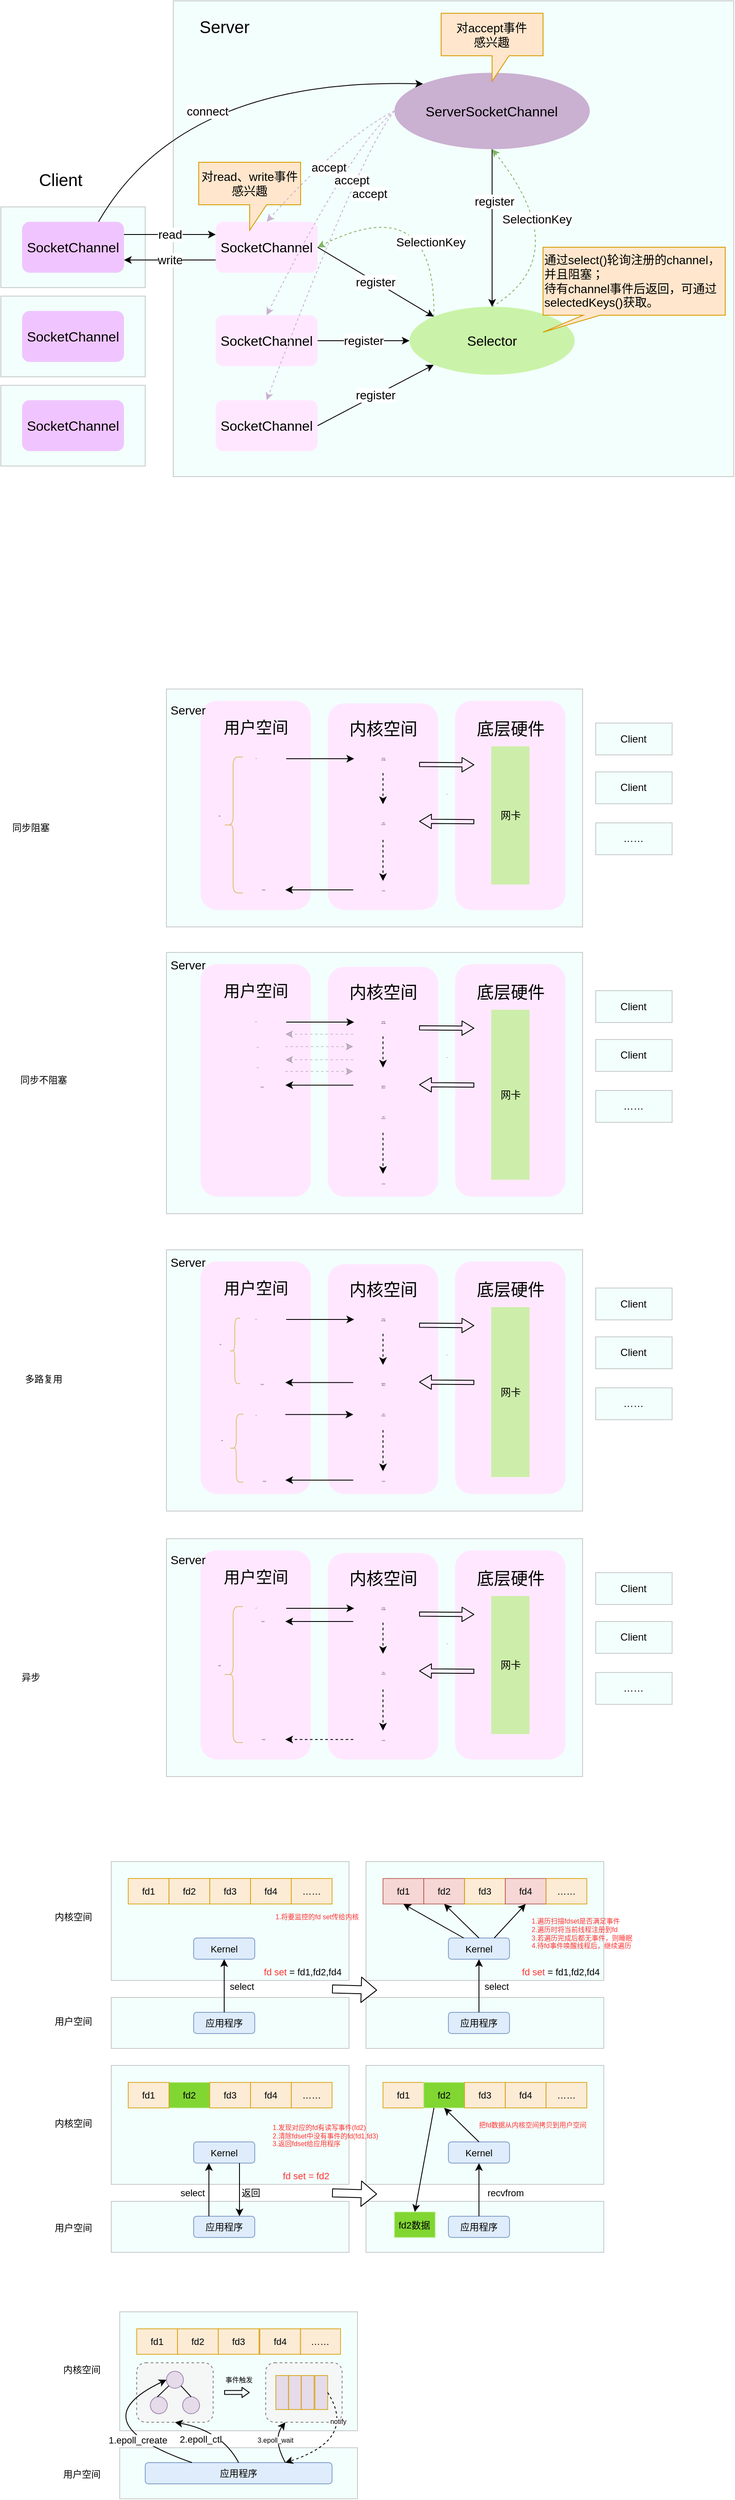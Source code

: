<mxfile version="20.5.3" type="github">
  <diagram id="5nlBT_24B2XMlk60upl5" name="第 1 页">
    <mxGraphModel dx="1409" dy="1499" grid="1" gridSize="10" guides="1" tooltips="1" connect="1" arrows="1" fold="1" page="1" pageScale="1" pageWidth="827" pageHeight="1169" math="0" shadow="0">
      <root>
        <mxCell id="0" />
        <mxCell id="1" parent="0" />
        <mxCell id="u7LS-Ar8V220cJxnukR8-7" value="" style="rounded=0;whiteSpace=wrap;html=1;fillColor=#C4FCEF;opacity=20;fontSize=14;strokeColor=#000000;" parent="1" vertex="1">
          <mxGeometry x="-537" y="-210" width="660" height="560" as="geometry" />
        </mxCell>
        <mxCell id="u7LS-Ar8V220cJxnukR8-1" value="Selector" style="ellipse;whiteSpace=wrap;html=1;fontSize=16;fillColor=#C1F195;strokeColor=none;opacity=80;" parent="1" vertex="1">
          <mxGeometry x="-258.79" y="150" width="194.53" height="80" as="geometry" />
        </mxCell>
        <mxCell id="u7LS-Ar8V220cJxnukR8-2" value="ServerSocketChannel" style="ellipse;whiteSpace=wrap;html=1;fontSize=16;fillColor=#CAB0D1;strokeColor=none;" parent="1" vertex="1">
          <mxGeometry x="-276.53" y="-125.43" width="230" height="90" as="geometry" />
        </mxCell>
        <mxCell id="u7LS-Ar8V220cJxnukR8-4" value="SocketChannel" style="rounded=1;whiteSpace=wrap;html=1;fontSize=16;fillColor=#FFE8FF;strokeColor=none;" parent="1" vertex="1">
          <mxGeometry x="-487" y="50" width="120" height="60" as="geometry" />
        </mxCell>
        <mxCell id="u7LS-Ar8V220cJxnukR8-5" value="SocketChannel" style="rounded=1;whiteSpace=wrap;html=1;fontSize=16;fillColor=#FFE8FF;strokeColor=none;" parent="1" vertex="1">
          <mxGeometry x="-487" y="260" width="120" height="60" as="geometry" />
        </mxCell>
        <mxCell id="u7LS-Ar8V220cJxnukR8-6" value="SocketChannel" style="rounded=1;whiteSpace=wrap;html=1;fontSize=16;fillColor=#FFE8FF;strokeColor=none;" parent="1" vertex="1">
          <mxGeometry x="-487" y="160" width="120" height="60" as="geometry" />
        </mxCell>
        <mxCell id="u7LS-Ar8V220cJxnukR8-8" value="" style="rounded=0;whiteSpace=wrap;html=1;fillColor=#C4FCEF;opacity=20;" parent="1" vertex="1">
          <mxGeometry x="-740" y="32.5" width="170" height="95" as="geometry" />
        </mxCell>
        <mxCell id="u7LS-Ar8V220cJxnukR8-9" value="SocketChannel" style="rounded=1;whiteSpace=wrap;html=1;fontSize=16;fillColor=#F0C5FF;strokeColor=none;" parent="1" vertex="1">
          <mxGeometry x="-715" y="50" width="120" height="60" as="geometry" />
        </mxCell>
        <mxCell id="u7LS-Ar8V220cJxnukR8-18" value="read" style="endArrow=classic;html=1;rounded=0;exitX=1;exitY=0.25;exitDx=0;exitDy=0;entryX=0;entryY=0.25;entryDx=0;entryDy=0;fontSize=14;" parent="1" source="u7LS-Ar8V220cJxnukR8-9" target="u7LS-Ar8V220cJxnukR8-4" edge="1">
          <mxGeometry width="50" height="50" relative="1" as="geometry">
            <mxPoint x="-687" y="220" as="sourcePoint" />
            <mxPoint x="-637" y="170" as="targetPoint" />
          </mxGeometry>
        </mxCell>
        <mxCell id="u7LS-Ar8V220cJxnukR8-19" value="write" style="endArrow=classic;html=1;rounded=0;exitX=0;exitY=0.75;exitDx=0;exitDy=0;entryX=1;entryY=0.75;entryDx=0;entryDy=0;fontSize=14;" parent="1" source="u7LS-Ar8V220cJxnukR8-4" target="u7LS-Ar8V220cJxnukR8-9" edge="1">
          <mxGeometry width="50" height="50" relative="1" as="geometry">
            <mxPoint x="-652" y="-10" as="sourcePoint" />
            <mxPoint x="-497" y="-10" as="targetPoint" />
          </mxGeometry>
        </mxCell>
        <mxCell id="u7LS-Ar8V220cJxnukR8-20" value="register" style="endArrow=classic;html=1;rounded=0;exitX=1;exitY=0.5;exitDx=0;exitDy=0;entryX=0;entryY=0;entryDx=0;entryDy=0;fontSize=14;" parent="1" source="u7LS-Ar8V220cJxnukR8-4" target="u7LS-Ar8V220cJxnukR8-1" edge="1">
          <mxGeometry width="50" height="50" relative="1" as="geometry">
            <mxPoint x="-697" y="270" as="sourcePoint" />
            <mxPoint x="-647" y="220" as="targetPoint" />
          </mxGeometry>
        </mxCell>
        <mxCell id="u7LS-Ar8V220cJxnukR8-21" value="" style="endArrow=classic;html=1;rounded=0;exitX=0.5;exitY=1;exitDx=0;exitDy=0;entryX=0.5;entryY=0;entryDx=0;entryDy=0;" parent="1" source="u7LS-Ar8V220cJxnukR8-2" target="u7LS-Ar8V220cJxnukR8-1" edge="1">
          <mxGeometry width="50" height="50" relative="1" as="geometry">
            <mxPoint x="-381.53" y="250" as="sourcePoint" />
            <mxPoint x="-331.53" y="200" as="targetPoint" />
          </mxGeometry>
        </mxCell>
        <mxCell id="u7LS-Ar8V220cJxnukR8-22" value="register" style="edgeLabel;html=1;align=center;verticalAlign=middle;resizable=0;points=[];fontSize=14;" parent="u7LS-Ar8V220cJxnukR8-21" vertex="1" connectable="0">
          <mxGeometry x="-0.34" y="2" relative="1" as="geometry">
            <mxPoint as="offset" />
          </mxGeometry>
        </mxCell>
        <mxCell id="u7LS-Ar8V220cJxnukR8-23" value="" style="endArrow=classic;html=1;exitX=0;exitY=0;exitDx=0;exitDy=0;entryX=1;entryY=0.5;entryDx=0;entryDy=0;curved=1;dashed=1;strokeWidth=1;fillColor=#d5e8d4;strokeColor=#82b366;" parent="1" source="u7LS-Ar8V220cJxnukR8-1" target="u7LS-Ar8V220cJxnukR8-4" edge="1">
          <mxGeometry width="50" height="50" relative="1" as="geometry">
            <mxPoint x="-317" y="320" as="sourcePoint" />
            <mxPoint x="-267" y="270" as="targetPoint" />
            <Array as="points">
              <mxPoint x="-227.0" y="10" />
            </Array>
          </mxGeometry>
        </mxCell>
        <mxCell id="u7LS-Ar8V220cJxnukR8-24" value="SelectionKey" style="edgeLabel;html=1;align=center;verticalAlign=middle;resizable=0;points=[];fontSize=14;" parent="u7LS-Ar8V220cJxnukR8-23" vertex="1" connectable="0">
          <mxGeometry x="0.122" y="40" relative="1" as="geometry">
            <mxPoint x="-6" y="18" as="offset" />
          </mxGeometry>
        </mxCell>
        <mxCell id="u7LS-Ar8V220cJxnukR8-27" value="" style="endArrow=classic;html=1;exitX=0.5;exitY=0;exitDx=0;exitDy=0;entryX=0.5;entryY=1;entryDx=0;entryDy=0;curved=1;dashed=1;strokeWidth=1;fillColor=#d5e8d4;strokeColor=#82b366;" parent="1" source="u7LS-Ar8V220cJxnukR8-1" target="u7LS-Ar8V220cJxnukR8-2" edge="1">
          <mxGeometry width="50" height="50" relative="1" as="geometry">
            <mxPoint x="-211.53" y="200" as="sourcePoint" />
            <mxPoint x="-531.53" y="5" as="targetPoint" />
            <Array as="points">
              <mxPoint x="-61.53" y="90" />
            </Array>
          </mxGeometry>
        </mxCell>
        <mxCell id="u7LS-Ar8V220cJxnukR8-28" value="SelectionKey" style="edgeLabel;html=1;align=center;verticalAlign=middle;resizable=0;points=[];fontSize=14;" parent="u7LS-Ar8V220cJxnukR8-27" vertex="1" connectable="0">
          <mxGeometry x="0.122" y="40" relative="1" as="geometry">
            <mxPoint x="8" y="-38" as="offset" />
          </mxGeometry>
        </mxCell>
        <mxCell id="u7LS-Ar8V220cJxnukR8-29" value="register" style="endArrow=classic;html=1;rounded=0;exitX=1;exitY=0.5;exitDx=0;exitDy=0;entryX=0;entryY=0.5;entryDx=0;entryDy=0;fontSize=14;" parent="1" source="u7LS-Ar8V220cJxnukR8-6" target="u7LS-Ar8V220cJxnukR8-1" edge="1">
          <mxGeometry width="50" height="50" relative="1" as="geometry">
            <mxPoint x="-377" y="5" as="sourcePoint" />
            <mxPoint x="-57.0" y="200" as="targetPoint" />
          </mxGeometry>
        </mxCell>
        <mxCell id="u7LS-Ar8V220cJxnukR8-30" value="register" style="endArrow=classic;html=1;rounded=0;exitX=1;exitY=0.5;exitDx=0;exitDy=0;entryX=0;entryY=1;entryDx=0;entryDy=0;fontSize=14;" parent="1" source="u7LS-Ar8V220cJxnukR8-5" target="u7LS-Ar8V220cJxnukR8-1" edge="1">
          <mxGeometry width="50" height="50" relative="1" as="geometry">
            <mxPoint x="-367" y="15" as="sourcePoint" />
            <mxPoint x="-47.0" y="210" as="targetPoint" />
          </mxGeometry>
        </mxCell>
        <mxCell id="u7LS-Ar8V220cJxnukR8-31" value="对accept事件&lt;br&gt;感兴趣" style="shape=callout;whiteSpace=wrap;html=1;perimeter=calloutPerimeter;fillColor=#ffe6cc;strokeColor=#d79b00;fontSize=14;" parent="1" vertex="1">
          <mxGeometry x="-221.53" y="-195.43" width="120" height="80" as="geometry" />
        </mxCell>
        <mxCell id="u7LS-Ar8V220cJxnukR8-32" value="对read、write事件&lt;br style=&quot;font-size: 14px;&quot;&gt;感兴趣" style="shape=callout;whiteSpace=wrap;html=1;perimeter=calloutPerimeter;fillColor=#ffe6cc;strokeColor=#d79b00;fontSize=14;" parent="1" vertex="1">
          <mxGeometry x="-507" y="-20" width="120" height="80" as="geometry" />
        </mxCell>
        <mxCell id="u7LS-Ar8V220cJxnukR8-33" value="" style="endArrow=classic;html=1;exitX=0;exitY=0.5;exitDx=0;exitDy=0;entryX=0.5;entryY=0;entryDx=0;entryDy=0;curved=1;dashed=1;strokeColor=#CAB0D1;" parent="1" source="u7LS-Ar8V220cJxnukR8-2" target="u7LS-Ar8V220cJxnukR8-4" edge="1">
          <mxGeometry width="50" height="50" relative="1" as="geometry">
            <mxPoint x="-144.426" y="171.716" as="sourcePoint" />
            <mxPoint x="-357" y="90" as="targetPoint" />
            <Array as="points">
              <mxPoint x="-337" y="-50" />
            </Array>
          </mxGeometry>
        </mxCell>
        <mxCell id="u7LS-Ar8V220cJxnukR8-34" value="accept" style="edgeLabel;html=1;align=center;verticalAlign=middle;resizable=0;points=[];fontSize=14;" parent="u7LS-Ar8V220cJxnukR8-33" vertex="1" connectable="0">
          <mxGeometry x="0.122" y="40" relative="1" as="geometry">
            <mxPoint x="-16" y="-25" as="offset" />
          </mxGeometry>
        </mxCell>
        <mxCell id="u7LS-Ar8V220cJxnukR8-35" value="" style="endArrow=classic;html=1;exitX=0;exitY=0.5;exitDx=0;exitDy=0;entryX=0.5;entryY=0;entryDx=0;entryDy=0;curved=1;dashed=1;strokeColor=#CAB0D1;" parent="1" source="u7LS-Ar8V220cJxnukR8-2" target="u7LS-Ar8V220cJxnukR8-6" edge="1">
          <mxGeometry width="50" height="50" relative="1" as="geometry">
            <mxPoint x="-217.0" y="-45" as="sourcePoint" />
            <mxPoint x="-387" y="60" as="targetPoint" />
            <Array as="points">
              <mxPoint x="-327" y="-40" />
            </Array>
          </mxGeometry>
        </mxCell>
        <mxCell id="u7LS-Ar8V220cJxnukR8-36" value="accept" style="edgeLabel;html=1;align=center;verticalAlign=middle;resizable=0;points=[];fontSize=14;" parent="u7LS-Ar8V220cJxnukR8-35" vertex="1" connectable="0">
          <mxGeometry x="0.122" y="40" relative="1" as="geometry">
            <mxPoint x="7" y="-64" as="offset" />
          </mxGeometry>
        </mxCell>
        <mxCell id="u7LS-Ar8V220cJxnukR8-37" value="" style="endArrow=classic;html=1;exitX=0;exitY=0.5;exitDx=0;exitDy=0;entryX=0.5;entryY=0;entryDx=0;entryDy=0;curved=1;dashed=1;strokeColor=#CAB0D1;" parent="1" source="u7LS-Ar8V220cJxnukR8-2" target="u7LS-Ar8V220cJxnukR8-5" edge="1">
          <mxGeometry width="50" height="50" relative="1" as="geometry">
            <mxPoint x="-207.0" y="-35" as="sourcePoint" />
            <mxPoint x="-377" y="70" as="targetPoint" />
            <Array as="points">
              <mxPoint x="-317" y="-30" />
            </Array>
          </mxGeometry>
        </mxCell>
        <mxCell id="u7LS-Ar8V220cJxnukR8-38" value="accept" style="edgeLabel;html=1;align=center;verticalAlign=middle;resizable=0;points=[];fontSize=14;" parent="u7LS-Ar8V220cJxnukR8-37" vertex="1" connectable="0">
          <mxGeometry x="0.122" y="40" relative="1" as="geometry">
            <mxPoint x="25" y="-104" as="offset" />
          </mxGeometry>
        </mxCell>
        <mxCell id="u7LS-Ar8V220cJxnukR8-43" value="" style="rounded=0;whiteSpace=wrap;html=1;fillColor=#C4FCEF;opacity=20;" parent="1" vertex="1">
          <mxGeometry x="-740" y="137.5" width="170" height="95" as="geometry" />
        </mxCell>
        <mxCell id="u7LS-Ar8V220cJxnukR8-44" value="SocketChannel" style="rounded=1;whiteSpace=wrap;html=1;fontSize=16;fillColor=#F0C5FF;strokeColor=none;" parent="1" vertex="1">
          <mxGeometry x="-715" y="155" width="120" height="60" as="geometry" />
        </mxCell>
        <mxCell id="u7LS-Ar8V220cJxnukR8-45" value="" style="rounded=0;whiteSpace=wrap;html=1;fillColor=#C4FCEF;opacity=20;" parent="1" vertex="1">
          <mxGeometry x="-740" y="242.5" width="170" height="95" as="geometry" />
        </mxCell>
        <mxCell id="u7LS-Ar8V220cJxnukR8-46" value="SocketChannel" style="rounded=1;whiteSpace=wrap;html=1;fontSize=16;fillColor=#F0C5FF;strokeColor=none;" parent="1" vertex="1">
          <mxGeometry x="-715" y="260" width="120" height="60" as="geometry" />
        </mxCell>
        <mxCell id="u7LS-Ar8V220cJxnukR8-47" value="Server" style="text;html=1;align=center;verticalAlign=middle;resizable=0;points=[];autosize=1;strokeColor=none;fillColor=none;fontSize=20;opacity=80;" parent="1" vertex="1">
          <mxGeometry x="-517" y="-200.43" width="80" height="40" as="geometry" />
        </mxCell>
        <mxCell id="u7LS-Ar8V220cJxnukR8-48" value="Client" style="text;html=1;align=center;verticalAlign=middle;resizable=0;points=[];autosize=1;strokeColor=none;fillColor=none;fontSize=20;opacity=80;" parent="1" vertex="1">
          <mxGeometry x="-705" y="-20" width="70" height="40" as="geometry" />
        </mxCell>
        <mxCell id="u7LS-Ar8V220cJxnukR8-49" value="通过select()轮询注册的channel，并且阻塞；&lt;br&gt;&lt;div style=&quot;&quot;&gt;&lt;span style=&quot;background-color: initial;&quot;&gt;待有channel事件后返回，可通过&lt;/span&gt;&lt;/div&gt;selectedKeys()获取。&lt;div style=&quot;&quot;&gt;&lt;br&gt;&lt;/div&gt;" style="shape=callout;whiteSpace=wrap;html=1;perimeter=calloutPerimeter;fillColor=#ffe6cc;strokeColor=#d79b00;fontSize=14;size=20;position=0.22;position2=0;base=20;align=left;verticalAlign=top;" parent="1" vertex="1">
          <mxGeometry x="-101.53" y="80" width="214.53" height="100" as="geometry" />
        </mxCell>
        <mxCell id="d_30PNqLGXJzWuRSK21W-1" value="connect" style="endArrow=classic;html=1;exitX=0.75;exitY=0;exitDx=0;exitDy=0;entryX=0;entryY=0;entryDx=0;entryDy=0;fontSize=14;curved=1;" edge="1" parent="1" source="u7LS-Ar8V220cJxnukR8-9" target="u7LS-Ar8V220cJxnukR8-2">
          <mxGeometry x="-0.052" y="-39" width="50" height="50" relative="1" as="geometry">
            <mxPoint x="-585" y="75" as="sourcePoint" />
            <mxPoint x="-477" y="75" as="targetPoint" />
            <Array as="points">
              <mxPoint x="-527" y="-120" />
            </Array>
            <mxPoint as="offset" />
          </mxGeometry>
        </mxCell>
        <mxCell id="d_30PNqLGXJzWuRSK21W-7" value="" style="rounded=0;whiteSpace=wrap;html=1;fillColor=#C4FCEF;opacity=20;" vertex="1" parent="1">
          <mxGeometry x="-545" y="1260" width="490" height="307.5" as="geometry" />
        </mxCell>
        <mxCell id="d_30PNqLGXJzWuRSK21W-13" value="Client" style="rounded=0;whiteSpace=wrap;html=1;fillColor=#C4FCEF;opacity=20;" vertex="1" parent="1">
          <mxGeometry x="-39.53" y="1305" width="90" height="37.5" as="geometry" />
        </mxCell>
        <mxCell id="d_30PNqLGXJzWuRSK21W-14" value="……" style="rounded=0;whiteSpace=wrap;html=1;fillColor=#C4FCEF;opacity=20;" vertex="1" parent="1">
          <mxGeometry x="-39.53" y="1422.5" width="90" height="37.5" as="geometry" />
        </mxCell>
        <mxCell id="d_30PNqLGXJzWuRSK21W-15" value="Client" style="rounded=0;whiteSpace=wrap;html=1;fillColor=#C4FCEF;opacity=20;" vertex="1" parent="1">
          <mxGeometry x="-39.53" y="1362.5" width="90" height="37.5" as="geometry" />
        </mxCell>
        <mxCell id="d_30PNqLGXJzWuRSK21W-20" value="" style="rounded=1;whiteSpace=wrap;html=1;fontSize=16;fillColor=#FFE8FF;strokeColor=none;" vertex="1" parent="1">
          <mxGeometry x="-505" y="1273.75" width="130" height="273.75" as="geometry" />
        </mxCell>
        <mxCell id="d_30PNqLGXJzWuRSK21W-18" value="&lt;font style=&quot;font-size: 19px;&quot;&gt;用户空间&lt;/font&gt;" style="text;html=1;align=center;verticalAlign=middle;resizable=0;points=[];autosize=1;strokeColor=none;fillColor=none;fontSize=14;" vertex="1" parent="1">
          <mxGeometry x="-490" y="1286.25" width="100" height="40" as="geometry" />
        </mxCell>
        <mxCell id="d_30PNqLGXJzWuRSK21W-22" value="Server" style="text;html=1;align=center;verticalAlign=middle;resizable=0;points=[];autosize=1;strokeColor=none;fillColor=none;fontSize=14;opacity=80;" vertex="1" parent="1">
          <mxGeometry x="-550" y="1260" width="60" height="30" as="geometry" />
        </mxCell>
        <mxCell id="d_30PNqLGXJzWuRSK21W-25" value="select" style="text;html=1;align=center;verticalAlign=middle;resizable=0;points=[];autosize=1;strokeColor=none;fillColor=none;fontSize=1;" vertex="1" parent="1">
          <mxGeometry x="-465" y="1326.25" width="50" height="30" as="geometry" />
        </mxCell>
        <mxCell id="d_30PNqLGXJzWuRSK21W-26" value="可读连接" style="text;html=1;align=center;verticalAlign=middle;resizable=0;points=[];autosize=1;strokeColor=none;fillColor=none;fontSize=1;" vertex="1" parent="1">
          <mxGeometry x="-468" y="1402.5" width="70" height="30" as="geometry" />
        </mxCell>
        <mxCell id="d_30PNqLGXJzWuRSK21W-27" value="read" style="text;html=1;align=center;verticalAlign=middle;resizable=0;points=[];autosize=1;strokeColor=none;fillColor=none;fontSize=1;" vertex="1" parent="1">
          <mxGeometry x="-465" y="1439.25" width="50" height="30" as="geometry" />
        </mxCell>
        <mxCell id="d_30PNqLGXJzWuRSK21W-28" value="调用返回" style="text;html=1;align=center;verticalAlign=middle;resizable=0;points=[];autosize=1;strokeColor=none;fillColor=none;fontSize=1;opacity=80;" vertex="1" parent="1">
          <mxGeometry x="-465" y="1516.5" width="70" height="30" as="geometry" />
        </mxCell>
        <mxCell id="d_30PNqLGXJzWuRSK21W-32" value="" style="rounded=1;whiteSpace=wrap;html=1;fontSize=16;fillColor=#FFE8FF;strokeColor=none;" vertex="1" parent="1">
          <mxGeometry x="-355" y="1276.88" width="130" height="270.62" as="geometry" />
        </mxCell>
        <mxCell id="d_30PNqLGXJzWuRSK21W-33" value="&lt;font style=&quot;font-size: 20px;&quot;&gt;内核空间&lt;/font&gt;" style="text;html=1;align=center;verticalAlign=middle;resizable=0;points=[];autosize=1;strokeColor=none;fillColor=none;fontSize=14;" vertex="1" parent="1">
          <mxGeometry x="-340" y="1286.25" width="100" height="40" as="geometry" />
        </mxCell>
        <mxCell id="d_30PNqLGXJzWuRSK21W-34" value="等待内核&lt;br&gt;缓冲区数据" style="text;html=1;align=center;verticalAlign=middle;resizable=0;points=[];autosize=1;strokeColor=none;fillColor=none;fontSize=1;" vertex="1" parent="1">
          <mxGeometry x="-330" y="1322.25" width="80" height="40" as="geometry" />
        </mxCell>
        <mxCell id="d_30PNqLGXJzWuRSK21W-35" value="复制到&lt;br&gt;用户缓冲区" style="text;html=1;align=center;verticalAlign=middle;resizable=0;points=[];autosize=1;strokeColor=none;fillColor=none;fontSize=1;" vertex="1" parent="1">
          <mxGeometry x="-330" y="1434.25" width="80" height="40" as="geometry" />
        </mxCell>
        <mxCell id="d_30PNqLGXJzWuRSK21W-37" value="复制完成" style="text;html=1;align=center;verticalAlign=middle;resizable=0;points=[];autosize=1;strokeColor=none;fillColor=none;fontSize=1;opacity=80;" vertex="1" parent="1">
          <mxGeometry x="-325" y="1516.5" width="70" height="30" as="geometry" />
        </mxCell>
        <mxCell id="d_30PNqLGXJzWuRSK21W-38" value="" style="rounded=1;whiteSpace=wrap;html=1;fontSize=16;fillColor=#FFE8FF;strokeColor=none;" vertex="1" parent="1">
          <mxGeometry x="-205" y="1273.75" width="130" height="273.75" as="geometry" />
        </mxCell>
        <mxCell id="d_30PNqLGXJzWuRSK21W-39" value="底层硬件" style="text;html=1;align=center;verticalAlign=middle;resizable=0;points=[];autosize=1;strokeColor=none;fillColor=none;fontSize=20;" vertex="1" parent="1">
          <mxGeometry x="-190" y="1286.25" width="100" height="40" as="geometry" />
        </mxCell>
        <mxCell id="d_30PNqLGXJzWuRSK21W-24" value="网卡" style="rounded=0;whiteSpace=wrap;html=1;strokeColor=none;fontSize=12;fillColor=#C1F195;opacity=80;" vertex="1" parent="1">
          <mxGeometry x="-162.5" y="1327.5" width="45" height="200" as="geometry" />
        </mxCell>
        <mxCell id="d_30PNqLGXJzWuRSK21W-44" value="" style="endArrow=classic;html=1;strokeColor=#000000;strokeWidth=1;fontSize=20;curved=1;" edge="1" parent="1">
          <mxGeometry width="50" height="50" relative="1" as="geometry">
            <mxPoint x="-404" y="1342.05" as="sourcePoint" />
            <mxPoint x="-324" y="1342.05" as="targetPoint" />
          </mxGeometry>
        </mxCell>
        <mxCell id="d_30PNqLGXJzWuRSK21W-45" value="" style="endArrow=classic;html=1;strokeColor=#000000;strokeWidth=1;fontSize=20;curved=1;" edge="1" parent="1">
          <mxGeometry width="50" height="50" relative="1" as="geometry">
            <mxPoint x="-405" y="1453.87" as="sourcePoint" />
            <mxPoint x="-325" y="1453.87" as="targetPoint" />
          </mxGeometry>
        </mxCell>
        <mxCell id="d_30PNqLGXJzWuRSK21W-46" value="" style="shape=flexArrow;endArrow=classic;html=1;strokeColor=#000000;strokeWidth=1;fontSize=20;curved=1;width=5;endSize=4.328;endWidth=10.988;" edge="1" parent="1">
          <mxGeometry width="50" height="50" relative="1" as="geometry">
            <mxPoint x="-247.5" y="1348.75" as="sourcePoint" />
            <mxPoint x="-182.5" y="1349.22" as="targetPoint" />
          </mxGeometry>
        </mxCell>
        <mxCell id="d_30PNqLGXJzWuRSK21W-47" value="" style="shape=flexArrow;endArrow=classic;html=1;strokeColor=#000000;strokeWidth=1;fontSize=20;curved=1;width=5;endSize=4.328;endWidth=10.988;" edge="1" parent="1">
          <mxGeometry width="50" height="50" relative="1" as="geometry">
            <mxPoint x="-182.5" y="1416.16" as="sourcePoint" />
            <mxPoint x="-247.5" y="1415.69" as="targetPoint" />
          </mxGeometry>
        </mxCell>
        <mxCell id="d_30PNqLGXJzWuRSK21W-49" value="DMA" style="text;html=1;align=center;verticalAlign=middle;resizable=0;points=[];autosize=1;strokeColor=none;fillColor=none;fontSize=1;" vertex="1" parent="1">
          <mxGeometry x="-240" y="1367.5" width="50" height="30" as="geometry" />
        </mxCell>
        <mxCell id="d_30PNqLGXJzWuRSK21W-50" value="" style="endArrow=classic;html=1;strokeColor=#000000;strokeWidth=1;fontSize=11;curved=1;dashed=1;" edge="1" parent="1">
          <mxGeometry width="50" height="50" relative="1" as="geometry">
            <mxPoint x="-290" y="1358.92" as="sourcePoint" />
            <mxPoint x="-290" y="1395.5" as="targetPoint" />
          </mxGeometry>
        </mxCell>
        <mxCell id="d_30PNqLGXJzWuRSK21W-51" value="" style="endArrow=classic;html=1;strokeColor=#000000;strokeWidth=1;fontSize=11;curved=1;dashed=1;" edge="1" parent="1">
          <mxGeometry width="50" height="50" relative="1" as="geometry">
            <mxPoint x="-290" y="1472.25" as="sourcePoint" />
            <mxPoint x="-290" y="1520.583" as="targetPoint" />
          </mxGeometry>
        </mxCell>
        <mxCell id="d_30PNqLGXJzWuRSK21W-52" value="" style="endArrow=classic;html=1;strokeColor=#000000;strokeWidth=1;fontSize=20;curved=1;" edge="1" parent="1">
          <mxGeometry width="50" height="50" relative="1" as="geometry">
            <mxPoint x="-325" y="1416.25" as="sourcePoint" />
            <mxPoint x="-405" y="1416.25" as="targetPoint" />
          </mxGeometry>
        </mxCell>
        <mxCell id="d_30PNqLGXJzWuRSK21W-56" value="内核缓冲区&lt;br&gt;数据完成" style="text;html=1;align=center;verticalAlign=middle;resizable=0;points=[];autosize=1;strokeColor=none;fillColor=none;fontSize=1;" vertex="1" parent="1">
          <mxGeometry x="-330" y="1397.5" width="80" height="40" as="geometry" />
        </mxCell>
        <mxCell id="d_30PNqLGXJzWuRSK21W-57" value="" style="endArrow=classic;html=1;strokeColor=#000000;strokeWidth=1;fontSize=20;curved=1;" edge="1" parent="1">
          <mxGeometry width="50" height="50" relative="1" as="geometry">
            <mxPoint x="-325" y="1531.12" as="sourcePoint" />
            <mxPoint x="-405" y="1531.12" as="targetPoint" />
          </mxGeometry>
        </mxCell>
        <mxCell id="d_30PNqLGXJzWuRSK21W-71" value="阻塞" style="text;html=1;align=center;verticalAlign=middle;resizable=0;points=[];autosize=1;strokeColor=none;fillColor=none;fontSize=1;" vertex="1" parent="1">
          <mxGeometry x="-507" y="1356.25" width="50" height="30" as="geometry" />
        </mxCell>
        <mxCell id="d_30PNqLGXJzWuRSK21W-72" value="阻塞" style="text;html=1;align=center;verticalAlign=middle;resizable=0;points=[];autosize=1;strokeColor=none;fillColor=none;fontSize=1;" vertex="1" parent="1">
          <mxGeometry x="-505" y="1469.25" width="50" height="30" as="geometry" />
        </mxCell>
        <mxCell id="d_30PNqLGXJzWuRSK21W-73" value="" style="rounded=0;whiteSpace=wrap;html=1;fillColor=#C4FCEF;opacity=20;" vertex="1" parent="1">
          <mxGeometry x="-545" y="600" width="490" height="280" as="geometry" />
        </mxCell>
        <mxCell id="d_30PNqLGXJzWuRSK21W-78" value="" style="rounded=1;whiteSpace=wrap;html=1;fontSize=16;fillColor=#FFE8FF;strokeColor=none;" vertex="1" parent="1">
          <mxGeometry x="-505" y="613.75" width="130" height="246.25" as="geometry" />
        </mxCell>
        <mxCell id="d_30PNqLGXJzWuRSK21W-79" value="&lt;font style=&quot;font-size: 19px;&quot;&gt;用户空间&lt;/font&gt;" style="text;html=1;align=center;verticalAlign=middle;resizable=0;points=[];autosize=1;strokeColor=none;fillColor=none;fontSize=14;" vertex="1" parent="1">
          <mxGeometry x="-490" y="626.25" width="100" height="40" as="geometry" />
        </mxCell>
        <mxCell id="d_30PNqLGXJzWuRSK21W-80" value="read" style="text;html=1;align=center;verticalAlign=middle;resizable=0;points=[];autosize=1;strokeColor=none;fillColor=none;fontSize=1;" vertex="1" parent="1">
          <mxGeometry x="-465" y="666.25" width="50" height="30" as="geometry" />
        </mxCell>
        <mxCell id="d_30PNqLGXJzWuRSK21W-83" value="调用返回" style="text;html=1;align=center;verticalAlign=middle;resizable=0;points=[];autosize=1;strokeColor=none;fillColor=none;fontSize=1;opacity=80;" vertex="1" parent="1">
          <mxGeometry x="-466" y="820.75" width="70" height="30" as="geometry" />
        </mxCell>
        <mxCell id="d_30PNqLGXJzWuRSK21W-84" value="" style="rounded=1;whiteSpace=wrap;html=1;fontSize=16;fillColor=#FFE8FF;strokeColor=none;" vertex="1" parent="1">
          <mxGeometry x="-355" y="616.88" width="130" height="243.12" as="geometry" />
        </mxCell>
        <mxCell id="d_30PNqLGXJzWuRSK21W-85" value="&lt;font style=&quot;font-size: 20px;&quot;&gt;内核空间&lt;/font&gt;" style="text;html=1;align=center;verticalAlign=middle;resizable=0;points=[];autosize=1;strokeColor=none;fillColor=none;fontSize=14;" vertex="1" parent="1">
          <mxGeometry x="-340" y="626.25" width="100" height="40" as="geometry" />
        </mxCell>
        <mxCell id="d_30PNqLGXJzWuRSK21W-86" value="等待内核&lt;br&gt;缓冲区数据" style="text;html=1;align=center;verticalAlign=middle;resizable=0;points=[];autosize=1;strokeColor=none;fillColor=none;fontSize=1;" vertex="1" parent="1">
          <mxGeometry x="-330" y="662.25" width="80" height="40" as="geometry" />
        </mxCell>
        <mxCell id="d_30PNqLGXJzWuRSK21W-87" value="复制到&lt;br&gt;用户缓冲区" style="text;html=1;align=center;verticalAlign=middle;resizable=0;points=[];autosize=1;strokeColor=none;fillColor=none;fontSize=1;" vertex="1" parent="1">
          <mxGeometry x="-330" y="737.5" width="80" height="40" as="geometry" />
        </mxCell>
        <mxCell id="d_30PNqLGXJzWuRSK21W-88" value="复制完成" style="text;html=1;align=center;verticalAlign=middle;resizable=0;points=[];autosize=1;strokeColor=none;fillColor=none;fontSize=1;opacity=80;" vertex="1" parent="1">
          <mxGeometry x="-325" y="821.75" width="70" height="30" as="geometry" />
        </mxCell>
        <mxCell id="d_30PNqLGXJzWuRSK21W-89" value="" style="rounded=1;whiteSpace=wrap;html=1;fontSize=16;fillColor=#FFE8FF;strokeColor=none;" vertex="1" parent="1">
          <mxGeometry x="-205" y="613.75" width="130" height="246.25" as="geometry" />
        </mxCell>
        <mxCell id="d_30PNqLGXJzWuRSK21W-90" value="底层硬件" style="text;html=1;align=center;verticalAlign=middle;resizable=0;points=[];autosize=1;strokeColor=none;fillColor=none;fontSize=20;" vertex="1" parent="1">
          <mxGeometry x="-190" y="626.25" width="100" height="40" as="geometry" />
        </mxCell>
        <mxCell id="d_30PNqLGXJzWuRSK21W-91" value="网卡" style="rounded=0;whiteSpace=wrap;html=1;strokeColor=none;fontSize=12;fillColor=#C1F195;opacity=80;" vertex="1" parent="1">
          <mxGeometry x="-162.5" y="667.5" width="45" height="162.5" as="geometry" />
        </mxCell>
        <mxCell id="d_30PNqLGXJzWuRSK21W-92" value="" style="endArrow=classic;html=1;strokeColor=#000000;strokeWidth=1;fontSize=20;curved=1;" edge="1" parent="1">
          <mxGeometry width="50" height="50" relative="1" as="geometry">
            <mxPoint x="-404" y="682.05" as="sourcePoint" />
            <mxPoint x="-324" y="682.05" as="targetPoint" />
          </mxGeometry>
        </mxCell>
        <mxCell id="d_30PNqLGXJzWuRSK21W-94" value="" style="shape=flexArrow;endArrow=classic;html=1;strokeColor=#000000;strokeWidth=1;fontSize=20;curved=1;width=5;endSize=4.328;endWidth=10.988;" edge="1" parent="1">
          <mxGeometry width="50" height="50" relative="1" as="geometry">
            <mxPoint x="-247.5" y="688.75" as="sourcePoint" />
            <mxPoint x="-182.5" y="689.22" as="targetPoint" />
          </mxGeometry>
        </mxCell>
        <mxCell id="d_30PNqLGXJzWuRSK21W-95" value="" style="shape=flexArrow;endArrow=classic;html=1;strokeColor=#000000;strokeWidth=1;fontSize=20;curved=1;width=5;endSize=4.328;endWidth=10.988;" edge="1" parent="1">
          <mxGeometry width="50" height="50" relative="1" as="geometry">
            <mxPoint x="-182.5" y="756.16" as="sourcePoint" />
            <mxPoint x="-247.5" y="755.69" as="targetPoint" />
          </mxGeometry>
        </mxCell>
        <mxCell id="d_30PNqLGXJzWuRSK21W-96" value="DMA" style="text;html=1;align=center;verticalAlign=middle;resizable=0;points=[];autosize=1;strokeColor=none;fillColor=none;fontSize=1;" vertex="1" parent="1">
          <mxGeometry x="-240" y="707.5" width="50" height="30" as="geometry" />
        </mxCell>
        <mxCell id="d_30PNqLGXJzWuRSK21W-97" value="" style="endArrow=classic;html=1;strokeColor=#000000;strokeWidth=1;fontSize=11;curved=1;dashed=1;" edge="1" parent="1">
          <mxGeometry width="50" height="50" relative="1" as="geometry">
            <mxPoint x="-290" y="698.92" as="sourcePoint" />
            <mxPoint x="-290" y="735.5" as="targetPoint" />
          </mxGeometry>
        </mxCell>
        <mxCell id="d_30PNqLGXJzWuRSK21W-98" value="" style="endArrow=classic;html=1;strokeColor=#000000;strokeWidth=1;fontSize=11;curved=1;dashed=1;" edge="1" parent="1">
          <mxGeometry width="50" height="50" relative="1" as="geometry">
            <mxPoint x="-290" y="777.5" as="sourcePoint" />
            <mxPoint x="-290" y="825.833" as="targetPoint" />
          </mxGeometry>
        </mxCell>
        <mxCell id="d_30PNqLGXJzWuRSK21W-101" value="" style="endArrow=classic;html=1;strokeColor=#000000;strokeWidth=1;fontSize=20;curved=1;" edge="1" parent="1">
          <mxGeometry width="50" height="50" relative="1" as="geometry">
            <mxPoint x="-325" y="836.37" as="sourcePoint" />
            <mxPoint x="-405" y="836.37" as="targetPoint" />
          </mxGeometry>
        </mxCell>
        <mxCell id="d_30PNqLGXJzWuRSK21W-108" value="阻塞" style="text;html=1;align=center;verticalAlign=middle;resizable=0;points=[];autosize=1;strokeColor=none;fillColor=none;fontSize=1;" vertex="1" parent="1">
          <mxGeometry x="-508" y="733.75" width="50" height="30" as="geometry" />
        </mxCell>
        <mxCell id="d_30PNqLGXJzWuRSK21W-110" value="Client" style="rounded=0;whiteSpace=wrap;html=1;fillColor=#C4FCEF;opacity=20;" vertex="1" parent="1">
          <mxGeometry x="-39.53" y="640" width="90" height="37.5" as="geometry" />
        </mxCell>
        <mxCell id="d_30PNqLGXJzWuRSK21W-112" value="……" style="rounded=0;whiteSpace=wrap;html=1;fillColor=#C4FCEF;opacity=20;" vertex="1" parent="1">
          <mxGeometry x="-39.53" y="757.5" width="90" height="37.5" as="geometry" />
        </mxCell>
        <mxCell id="d_30PNqLGXJzWuRSK21W-113" value="Client" style="rounded=0;whiteSpace=wrap;html=1;fillColor=#C4FCEF;opacity=20;" vertex="1" parent="1">
          <mxGeometry x="-39.53" y="697.5" width="90" height="37.5" as="geometry" />
        </mxCell>
        <mxCell id="d_30PNqLGXJzWuRSK21W-114" value="Server" style="text;html=1;align=center;verticalAlign=middle;resizable=0;points=[];autosize=1;strokeColor=none;fillColor=none;fontSize=14;opacity=80;" vertex="1" parent="1">
          <mxGeometry x="-550" y="610" width="60" height="30" as="geometry" />
        </mxCell>
        <mxCell id="d_30PNqLGXJzWuRSK21W-115" value="" style="shape=curlyBracket;whiteSpace=wrap;html=1;rounded=1;labelPosition=left;verticalLabelPosition=middle;align=right;verticalAlign=middle;strokeColor=#d6b656;fontSize=11;fillColor=#55832F;opacity=80;" vertex="1" parent="1">
          <mxGeometry x="-471" y="1340.5" width="13" height="77" as="geometry" />
        </mxCell>
        <mxCell id="d_30PNqLGXJzWuRSK21W-116" value="" style="shape=curlyBracket;whiteSpace=wrap;html=1;rounded=1;labelPosition=left;verticalLabelPosition=middle;align=right;verticalAlign=middle;strokeColor=#d6b656;fontSize=11;fillColor=#55832F;opacity=80;" vertex="1" parent="1">
          <mxGeometry x="-471" y="1453.5" width="16.5" height="80" as="geometry" />
        </mxCell>
        <mxCell id="d_30PNqLGXJzWuRSK21W-118" value="" style="shape=curlyBracket;whiteSpace=wrap;html=1;rounded=1;labelPosition=left;verticalLabelPosition=middle;align=right;verticalAlign=middle;strokeColor=#d6b656;fontSize=11;fillColor=#55832F;opacity=80;" vertex="1" parent="1">
          <mxGeometry x="-478" y="680" width="23" height="160" as="geometry" />
        </mxCell>
        <mxCell id="d_30PNqLGXJzWuRSK21W-119" value="同步阻塞" style="text;html=1;align=center;verticalAlign=middle;resizable=0;points=[];autosize=1;strokeColor=none;fillColor=none;fontSize=11;opacity=80;" vertex="1" parent="1">
          <mxGeometry x="-740" y="747.5" width="70" height="30" as="geometry" />
        </mxCell>
        <mxCell id="d_30PNqLGXJzWuRSK21W-120" value="多路复用" style="text;html=1;align=center;verticalAlign=middle;resizable=0;points=[];autosize=1;strokeColor=none;fillColor=none;fontSize=11;opacity=80;" vertex="1" parent="1">
          <mxGeometry x="-725" y="1397.19" width="70" height="30" as="geometry" />
        </mxCell>
        <mxCell id="d_30PNqLGXJzWuRSK21W-148" value="同步不阻塞" style="text;html=1;align=center;verticalAlign=middle;resizable=0;points=[];autosize=1;strokeColor=none;fillColor=none;fontSize=11;opacity=80;" vertex="1" parent="1">
          <mxGeometry x="-730" y="1045" width="80" height="30" as="geometry" />
        </mxCell>
        <mxCell id="d_30PNqLGXJzWuRSK21W-149" value="" style="rounded=0;whiteSpace=wrap;html=1;fillColor=#C4FCEF;opacity=20;" vertex="1" parent="1">
          <mxGeometry x="-545" y="910" width="490" height="307.5" as="geometry" />
        </mxCell>
        <mxCell id="d_30PNqLGXJzWuRSK21W-150" value="Client" style="rounded=0;whiteSpace=wrap;html=1;fillColor=#C4FCEF;opacity=20;" vertex="1" parent="1">
          <mxGeometry x="-39.53" y="955" width="90" height="37.5" as="geometry" />
        </mxCell>
        <mxCell id="d_30PNqLGXJzWuRSK21W-152" value="……" style="rounded=0;whiteSpace=wrap;html=1;fillColor=#C4FCEF;opacity=20;" vertex="1" parent="1">
          <mxGeometry x="-39.53" y="1072.5" width="90" height="37.5" as="geometry" />
        </mxCell>
        <mxCell id="d_30PNqLGXJzWuRSK21W-153" value="Client" style="rounded=0;whiteSpace=wrap;html=1;fillColor=#C4FCEF;opacity=20;" vertex="1" parent="1">
          <mxGeometry x="-39.53" y="1012.5" width="90" height="37.5" as="geometry" />
        </mxCell>
        <mxCell id="d_30PNqLGXJzWuRSK21W-154" value="" style="rounded=1;whiteSpace=wrap;html=1;fontSize=16;fillColor=#FFE8FF;strokeColor=none;" vertex="1" parent="1">
          <mxGeometry x="-505" y="923.75" width="130" height="273.75" as="geometry" />
        </mxCell>
        <mxCell id="d_30PNqLGXJzWuRSK21W-155" value="&lt;font style=&quot;font-size: 19px;&quot;&gt;用户空间&lt;/font&gt;" style="text;html=1;align=center;verticalAlign=middle;resizable=0;points=[];autosize=1;strokeColor=none;fillColor=none;fontSize=14;" vertex="1" parent="1">
          <mxGeometry x="-490" y="936.25" width="100" height="40" as="geometry" />
        </mxCell>
        <mxCell id="d_30PNqLGXJzWuRSK21W-156" value="Server" style="text;html=1;align=center;verticalAlign=middle;resizable=0;points=[];autosize=1;strokeColor=none;fillColor=none;fontSize=14;opacity=80;" vertex="1" parent="1">
          <mxGeometry x="-550" y="910" width="60" height="30" as="geometry" />
        </mxCell>
        <mxCell id="d_30PNqLGXJzWuRSK21W-157" value="read1" style="text;html=1;align=center;verticalAlign=middle;resizable=0;points=[];autosize=1;strokeColor=none;fillColor=none;fontSize=1;" vertex="1" parent="1">
          <mxGeometry x="-465" y="976.25" width="50" height="30" as="geometry" />
        </mxCell>
        <mxCell id="d_30PNqLGXJzWuRSK21W-158" value="可读连接" style="text;html=1;align=center;verticalAlign=middle;resizable=0;points=[];autosize=1;strokeColor=none;fillColor=none;fontSize=1;" vertex="1" parent="1">
          <mxGeometry x="-468" y="1052.5" width="70" height="30" as="geometry" />
        </mxCell>
        <mxCell id="d_30PNqLGXJzWuRSK21W-161" value="" style="rounded=1;whiteSpace=wrap;html=1;fontSize=16;fillColor=#FFE8FF;strokeColor=none;" vertex="1" parent="1">
          <mxGeometry x="-355" y="926.88" width="130" height="270.62" as="geometry" />
        </mxCell>
        <mxCell id="d_30PNqLGXJzWuRSK21W-162" value="&lt;font style=&quot;font-size: 20px;&quot;&gt;内核空间&lt;/font&gt;" style="text;html=1;align=center;verticalAlign=middle;resizable=0;points=[];autosize=1;strokeColor=none;fillColor=none;fontSize=14;" vertex="1" parent="1">
          <mxGeometry x="-340" y="936.25" width="100" height="40" as="geometry" />
        </mxCell>
        <mxCell id="d_30PNqLGXJzWuRSK21W-163" value="等待内核&lt;br&gt;缓冲区数据" style="text;html=1;align=center;verticalAlign=middle;resizable=0;points=[];autosize=1;strokeColor=none;fillColor=none;fontSize=1;" vertex="1" parent="1">
          <mxGeometry x="-330" y="972.25" width="80" height="40" as="geometry" />
        </mxCell>
        <mxCell id="d_30PNqLGXJzWuRSK21W-164" value="复制到&lt;br&gt;用户缓冲区" style="text;html=1;align=center;verticalAlign=middle;resizable=0;points=[];autosize=1;strokeColor=none;fillColor=none;fontSize=1;" vertex="1" parent="1">
          <mxGeometry x="-330" y="1084.25" width="80" height="40" as="geometry" />
        </mxCell>
        <mxCell id="d_30PNqLGXJzWuRSK21W-165" value="复制完成" style="text;html=1;align=center;verticalAlign=middle;resizable=0;points=[];autosize=1;strokeColor=none;fillColor=none;fontSize=1;opacity=80;" vertex="1" parent="1">
          <mxGeometry x="-325" y="1166.5" width="70" height="30" as="geometry" />
        </mxCell>
        <mxCell id="d_30PNqLGXJzWuRSK21W-166" value="" style="rounded=1;whiteSpace=wrap;html=1;fontSize=16;fillColor=#FFE8FF;strokeColor=none;" vertex="1" parent="1">
          <mxGeometry x="-205" y="923.75" width="130" height="273.75" as="geometry" />
        </mxCell>
        <mxCell id="d_30PNqLGXJzWuRSK21W-167" value="底层硬件" style="text;html=1;align=center;verticalAlign=middle;resizable=0;points=[];autosize=1;strokeColor=none;fillColor=none;fontSize=20;" vertex="1" parent="1">
          <mxGeometry x="-190" y="936.25" width="100" height="40" as="geometry" />
        </mxCell>
        <mxCell id="d_30PNqLGXJzWuRSK21W-168" value="网卡" style="rounded=0;whiteSpace=wrap;html=1;strokeColor=none;fontSize=12;fillColor=#C1F195;opacity=80;" vertex="1" parent="1">
          <mxGeometry x="-162.5" y="977.5" width="45" height="200" as="geometry" />
        </mxCell>
        <mxCell id="d_30PNqLGXJzWuRSK21W-169" value="" style="endArrow=classic;html=1;strokeColor=#000000;strokeWidth=1;fontSize=20;curved=1;" edge="1" parent="1">
          <mxGeometry width="50" height="50" relative="1" as="geometry">
            <mxPoint x="-404" y="992.05" as="sourcePoint" />
            <mxPoint x="-324" y="992.05" as="targetPoint" />
          </mxGeometry>
        </mxCell>
        <mxCell id="d_30PNqLGXJzWuRSK21W-171" value="" style="shape=flexArrow;endArrow=classic;html=1;strokeColor=#000000;strokeWidth=1;fontSize=20;curved=1;width=5;endSize=4.328;endWidth=10.988;" edge="1" parent="1">
          <mxGeometry width="50" height="50" relative="1" as="geometry">
            <mxPoint x="-247.5" y="998.75" as="sourcePoint" />
            <mxPoint x="-182.5" y="999.22" as="targetPoint" />
          </mxGeometry>
        </mxCell>
        <mxCell id="d_30PNqLGXJzWuRSK21W-172" value="" style="shape=flexArrow;endArrow=classic;html=1;strokeColor=#000000;strokeWidth=1;fontSize=20;curved=1;width=5;endSize=4.328;endWidth=10.988;" edge="1" parent="1">
          <mxGeometry width="50" height="50" relative="1" as="geometry">
            <mxPoint x="-182.5" y="1066.16" as="sourcePoint" />
            <mxPoint x="-247.5" y="1065.69" as="targetPoint" />
          </mxGeometry>
        </mxCell>
        <mxCell id="d_30PNqLGXJzWuRSK21W-173" value="DMA" style="text;html=1;align=center;verticalAlign=middle;resizable=0;points=[];autosize=1;strokeColor=none;fillColor=none;fontSize=1;" vertex="1" parent="1">
          <mxGeometry x="-240" y="1017.5" width="50" height="30" as="geometry" />
        </mxCell>
        <mxCell id="d_30PNqLGXJzWuRSK21W-174" value="" style="endArrow=classic;html=1;strokeColor=#000000;strokeWidth=1;fontSize=11;curved=1;dashed=1;" edge="1" parent="1">
          <mxGeometry width="50" height="50" relative="1" as="geometry">
            <mxPoint x="-290" y="1008.92" as="sourcePoint" />
            <mxPoint x="-290" y="1045.5" as="targetPoint" />
          </mxGeometry>
        </mxCell>
        <mxCell id="d_30PNqLGXJzWuRSK21W-175" value="" style="endArrow=classic;html=1;strokeColor=#000000;strokeWidth=1;fontSize=11;curved=1;dashed=1;" edge="1" parent="1">
          <mxGeometry width="50" height="50" relative="1" as="geometry">
            <mxPoint x="-290" y="1122.25" as="sourcePoint" />
            <mxPoint x="-290" y="1170.583" as="targetPoint" />
          </mxGeometry>
        </mxCell>
        <mxCell id="d_30PNqLGXJzWuRSK21W-176" value="" style="endArrow=classic;html=1;strokeColor=#000000;strokeWidth=1;fontSize=20;curved=1;" edge="1" parent="1">
          <mxGeometry width="50" height="50" relative="1" as="geometry">
            <mxPoint x="-325" y="1066.25" as="sourcePoint" />
            <mxPoint x="-405" y="1066.25" as="targetPoint" />
          </mxGeometry>
        </mxCell>
        <mxCell id="d_30PNqLGXJzWuRSK21W-177" value="内核缓冲区&lt;br&gt;数据完成" style="text;html=1;align=center;verticalAlign=middle;resizable=0;points=[];autosize=1;strokeColor=none;fillColor=none;fontSize=1;" vertex="1" parent="1">
          <mxGeometry x="-330" y="1047.5" width="80" height="40" as="geometry" />
        </mxCell>
        <mxCell id="d_30PNqLGXJzWuRSK21W-184" value="" style="endArrow=classic;html=1;strokeColor=#000000;strokeWidth=1;fontSize=20;curved=1;opacity=20;dashed=1;" edge="1" parent="1">
          <mxGeometry width="50" height="50" relative="1" as="geometry">
            <mxPoint x="-405" y="1050.0" as="sourcePoint" />
            <mxPoint x="-325" y="1050.0" as="targetPoint" />
          </mxGeometry>
        </mxCell>
        <mxCell id="d_30PNqLGXJzWuRSK21W-187" value="" style="endArrow=classic;html=1;strokeColor=#000000;strokeWidth=1;fontSize=20;curved=1;dashed=1;opacity=20;" edge="1" parent="1">
          <mxGeometry width="50" height="50" relative="1" as="geometry">
            <mxPoint x="-325" y="1006.25" as="sourcePoint" />
            <mxPoint x="-405" y="1006.25" as="targetPoint" />
          </mxGeometry>
        </mxCell>
        <mxCell id="d_30PNqLGXJzWuRSK21W-188" value="" style="endArrow=classic;html=1;strokeColor=#000000;strokeWidth=1;fontSize=20;curved=1;opacity=20;dashed=1;" edge="1" parent="1">
          <mxGeometry width="50" height="50" relative="1" as="geometry">
            <mxPoint x="-405" y="1020.87" as="sourcePoint" />
            <mxPoint x="-325" y="1020.87" as="targetPoint" />
          </mxGeometry>
        </mxCell>
        <mxCell id="d_30PNqLGXJzWuRSK21W-189" value="" style="endArrow=classic;html=1;strokeColor=#000000;strokeWidth=1;fontSize=20;curved=1;dashed=1;opacity=20;" edge="1" parent="1">
          <mxGeometry width="50" height="50" relative="1" as="geometry">
            <mxPoint x="-325" y="1036.25" as="sourcePoint" />
            <mxPoint x="-405" y="1036.25" as="targetPoint" />
          </mxGeometry>
        </mxCell>
        <mxCell id="d_30PNqLGXJzWuRSK21W-190" value="read2" style="text;html=1;align=center;verticalAlign=middle;resizable=0;points=[];autosize=1;strokeColor=none;fillColor=none;fontSize=1;" vertex="1" parent="1">
          <mxGeometry x="-463" y="1006.25" width="50" height="30" as="geometry" />
        </mxCell>
        <mxCell id="d_30PNqLGXJzWuRSK21W-191" value="read3" style="text;html=1;align=center;verticalAlign=middle;resizable=0;points=[];autosize=1;strokeColor=none;fillColor=none;fontSize=1;" vertex="1" parent="1">
          <mxGeometry x="-463" y="1030" width="50" height="30" as="geometry" />
        </mxCell>
        <mxCell id="d_30PNqLGXJzWuRSK21W-192" value="" style="rounded=0;whiteSpace=wrap;html=1;fillColor=#C4FCEF;opacity=20;" vertex="1" parent="1">
          <mxGeometry x="-545" y="1600" width="490" height="280" as="geometry" />
        </mxCell>
        <mxCell id="d_30PNqLGXJzWuRSK21W-193" value="" style="rounded=1;whiteSpace=wrap;html=1;fontSize=16;fillColor=#FFE8FF;strokeColor=none;" vertex="1" parent="1">
          <mxGeometry x="-505" y="1613.75" width="130" height="246.25" as="geometry" />
        </mxCell>
        <mxCell id="d_30PNqLGXJzWuRSK21W-194" value="&lt;font style=&quot;font-size: 19px;&quot;&gt;用户空间&lt;/font&gt;" style="text;html=1;align=center;verticalAlign=middle;resizable=0;points=[];autosize=1;strokeColor=none;fillColor=none;fontSize=14;" vertex="1" parent="1">
          <mxGeometry x="-490" y="1626.25" width="100" height="40" as="geometry" />
        </mxCell>
        <mxCell id="d_30PNqLGXJzWuRSK21W-195" value="read" style="text;html=1;align=center;verticalAlign=middle;resizable=0;points=[];autosize=1;strokeColor=none;fillColor=none;fontSize=1;" vertex="1" parent="1">
          <mxGeometry x="-465" y="1666.25" width="50" height="30" as="geometry" />
        </mxCell>
        <mxCell id="d_30PNqLGXJzWuRSK21W-196" value="通知回调" style="text;html=1;align=center;verticalAlign=middle;resizable=0;points=[];autosize=1;strokeColor=none;fillColor=none;fontSize=1;opacity=80;" vertex="1" parent="1">
          <mxGeometry x="-466" y="1820.75" width="70" height="30" as="geometry" />
        </mxCell>
        <mxCell id="d_30PNqLGXJzWuRSK21W-197" value="" style="rounded=1;whiteSpace=wrap;html=1;fontSize=16;fillColor=#FFE8FF;strokeColor=none;" vertex="1" parent="1">
          <mxGeometry x="-355" y="1616.88" width="130" height="243.12" as="geometry" />
        </mxCell>
        <mxCell id="d_30PNqLGXJzWuRSK21W-198" value="&lt;font style=&quot;font-size: 20px;&quot;&gt;内核空间&lt;/font&gt;" style="text;html=1;align=center;verticalAlign=middle;resizable=0;points=[];autosize=1;strokeColor=none;fillColor=none;fontSize=14;" vertex="1" parent="1">
          <mxGeometry x="-340" y="1626.25" width="100" height="40" as="geometry" />
        </mxCell>
        <mxCell id="d_30PNqLGXJzWuRSK21W-199" value="等待内核&lt;br&gt;缓冲区数据" style="text;html=1;align=center;verticalAlign=middle;resizable=0;points=[];autosize=1;strokeColor=none;fillColor=none;fontSize=1;" vertex="1" parent="1">
          <mxGeometry x="-330" y="1662.25" width="80" height="40" as="geometry" />
        </mxCell>
        <mxCell id="d_30PNqLGXJzWuRSK21W-200" value="复制到&lt;br&gt;用户缓冲区" style="text;html=1;align=center;verticalAlign=middle;resizable=0;points=[];autosize=1;strokeColor=none;fillColor=none;fontSize=1;" vertex="1" parent="1">
          <mxGeometry x="-330" y="1737.5" width="80" height="40" as="geometry" />
        </mxCell>
        <mxCell id="d_30PNqLGXJzWuRSK21W-201" value="复制完成" style="text;html=1;align=center;verticalAlign=middle;resizable=0;points=[];autosize=1;strokeColor=none;fillColor=none;fontSize=1;opacity=80;" vertex="1" parent="1">
          <mxGeometry x="-325" y="1821.75" width="70" height="30" as="geometry" />
        </mxCell>
        <mxCell id="d_30PNqLGXJzWuRSK21W-202" value="" style="rounded=1;whiteSpace=wrap;html=1;fontSize=16;fillColor=#FFE8FF;strokeColor=none;" vertex="1" parent="1">
          <mxGeometry x="-205" y="1613.75" width="130" height="246.25" as="geometry" />
        </mxCell>
        <mxCell id="d_30PNqLGXJzWuRSK21W-203" value="底层硬件" style="text;html=1;align=center;verticalAlign=middle;resizable=0;points=[];autosize=1;strokeColor=none;fillColor=none;fontSize=20;" vertex="1" parent="1">
          <mxGeometry x="-190" y="1626.25" width="100" height="40" as="geometry" />
        </mxCell>
        <mxCell id="d_30PNqLGXJzWuRSK21W-204" value="网卡" style="rounded=0;whiteSpace=wrap;html=1;strokeColor=none;fontSize=12;fillColor=#C1F195;opacity=80;" vertex="1" parent="1">
          <mxGeometry x="-162.5" y="1667.5" width="45" height="162.5" as="geometry" />
        </mxCell>
        <mxCell id="d_30PNqLGXJzWuRSK21W-205" value="" style="endArrow=classic;html=1;strokeColor=#000000;strokeWidth=1;fontSize=20;curved=1;" edge="1" parent="1">
          <mxGeometry width="50" height="50" relative="1" as="geometry">
            <mxPoint x="-404" y="1682.05" as="sourcePoint" />
            <mxPoint x="-324" y="1682.05" as="targetPoint" />
          </mxGeometry>
        </mxCell>
        <mxCell id="d_30PNqLGXJzWuRSK21W-206" value="" style="shape=flexArrow;endArrow=classic;html=1;strokeColor=#000000;strokeWidth=1;fontSize=20;curved=1;width=5;endSize=4.328;endWidth=10.988;" edge="1" parent="1">
          <mxGeometry width="50" height="50" relative="1" as="geometry">
            <mxPoint x="-247.5" y="1688.75" as="sourcePoint" />
            <mxPoint x="-182.5" y="1689.22" as="targetPoint" />
          </mxGeometry>
        </mxCell>
        <mxCell id="d_30PNqLGXJzWuRSK21W-207" value="" style="shape=flexArrow;endArrow=classic;html=1;strokeColor=#000000;strokeWidth=1;fontSize=20;curved=1;width=5;endSize=4.328;endWidth=10.988;" edge="1" parent="1">
          <mxGeometry width="50" height="50" relative="1" as="geometry">
            <mxPoint x="-182.5" y="1756.16" as="sourcePoint" />
            <mxPoint x="-247.5" y="1755.69" as="targetPoint" />
          </mxGeometry>
        </mxCell>
        <mxCell id="d_30PNqLGXJzWuRSK21W-208" value="DMA" style="text;html=1;align=center;verticalAlign=middle;resizable=0;points=[];autosize=1;strokeColor=none;fillColor=none;fontSize=1;" vertex="1" parent="1">
          <mxGeometry x="-240" y="1707.5" width="50" height="30" as="geometry" />
        </mxCell>
        <mxCell id="d_30PNqLGXJzWuRSK21W-209" value="" style="endArrow=classic;html=1;strokeColor=#000000;strokeWidth=1;fontSize=11;curved=1;dashed=1;" edge="1" parent="1">
          <mxGeometry width="50" height="50" relative="1" as="geometry">
            <mxPoint x="-290" y="1698.92" as="sourcePoint" />
            <mxPoint x="-290" y="1735.5" as="targetPoint" />
          </mxGeometry>
        </mxCell>
        <mxCell id="d_30PNqLGXJzWuRSK21W-210" value="" style="endArrow=classic;html=1;strokeColor=#000000;strokeWidth=1;fontSize=11;curved=1;dashed=1;" edge="1" parent="1">
          <mxGeometry width="50" height="50" relative="1" as="geometry">
            <mxPoint x="-290" y="1777.5" as="sourcePoint" />
            <mxPoint x="-290" y="1825.833" as="targetPoint" />
          </mxGeometry>
        </mxCell>
        <mxCell id="d_30PNqLGXJzWuRSK21W-211" value="" style="endArrow=classic;html=1;strokeColor=#000000;strokeWidth=1;fontSize=20;curved=1;dashed=1;" edge="1" parent="1">
          <mxGeometry width="50" height="50" relative="1" as="geometry">
            <mxPoint x="-325" y="1836.37" as="sourcePoint" />
            <mxPoint x="-405" y="1836.37" as="targetPoint" />
          </mxGeometry>
        </mxCell>
        <mxCell id="d_30PNqLGXJzWuRSK21W-212" value="非阻塞" style="text;html=1;align=center;verticalAlign=middle;resizable=0;points=[];autosize=1;strokeColor=none;fillColor=none;fontSize=1;" vertex="1" parent="1">
          <mxGeometry x="-513" y="1733.75" width="60" height="30" as="geometry" />
        </mxCell>
        <mxCell id="d_30PNqLGXJzWuRSK21W-213" value="Client" style="rounded=0;whiteSpace=wrap;html=1;fillColor=#C4FCEF;opacity=20;" vertex="1" parent="1">
          <mxGeometry x="-39.53" y="1640" width="90" height="37.5" as="geometry" />
        </mxCell>
        <mxCell id="d_30PNqLGXJzWuRSK21W-215" value="……" style="rounded=0;whiteSpace=wrap;html=1;fillColor=#C4FCEF;opacity=20;" vertex="1" parent="1">
          <mxGeometry x="-39.53" y="1757.5" width="90" height="37.5" as="geometry" />
        </mxCell>
        <mxCell id="d_30PNqLGXJzWuRSK21W-216" value="Client" style="rounded=0;whiteSpace=wrap;html=1;fillColor=#C4FCEF;opacity=20;" vertex="1" parent="1">
          <mxGeometry x="-39.53" y="1697.5" width="90" height="37.5" as="geometry" />
        </mxCell>
        <mxCell id="d_30PNqLGXJzWuRSK21W-217" value="Server" style="text;html=1;align=center;verticalAlign=middle;resizable=0;points=[];autosize=1;strokeColor=none;fillColor=none;fontSize=14;opacity=80;" vertex="1" parent="1">
          <mxGeometry x="-550" y="1610" width="60" height="30" as="geometry" />
        </mxCell>
        <mxCell id="d_30PNqLGXJzWuRSK21W-218" value="" style="shape=curlyBracket;whiteSpace=wrap;html=1;rounded=1;labelPosition=left;verticalLabelPosition=middle;align=right;verticalAlign=middle;strokeColor=#d6b656;fontSize=11;fillColor=#55832F;opacity=80;" vertex="1" parent="1">
          <mxGeometry x="-478" y="1680" width="23" height="160" as="geometry" />
        </mxCell>
        <mxCell id="d_30PNqLGXJzWuRSK21W-219" value="异步" style="text;html=1;align=center;verticalAlign=middle;resizable=0;points=[];autosize=1;strokeColor=none;fillColor=none;fontSize=11;opacity=80;" vertex="1" parent="1">
          <mxGeometry x="-730" y="1747.5" width="50" height="30" as="geometry" />
        </mxCell>
        <mxCell id="d_30PNqLGXJzWuRSK21W-221" value="" style="endArrow=classic;html=1;strokeColor=#000000;strokeWidth=1;fontSize=20;curved=1;" edge="1" parent="1">
          <mxGeometry width="50" height="50" relative="1" as="geometry">
            <mxPoint x="-325" y="1697.5" as="sourcePoint" />
            <mxPoint x="-405" y="1697.5" as="targetPoint" />
          </mxGeometry>
        </mxCell>
        <mxCell id="d_30PNqLGXJzWuRSK21W-223" value="立即返回" style="text;html=1;align=center;verticalAlign=middle;resizable=0;points=[];autosize=1;strokeColor=none;fillColor=none;fontSize=1;" vertex="1" parent="1">
          <mxGeometry x="-467" y="1682" width="70" height="30" as="geometry" />
        </mxCell>
        <mxCell id="d_30PNqLGXJzWuRSK21W-225" value="" style="rounded=0;whiteSpace=wrap;html=1;fillColor=#C4FCEF;opacity=20;" vertex="1" parent="1">
          <mxGeometry x="-610" y="1980" width="280" height="140" as="geometry" />
        </mxCell>
        <mxCell id="d_30PNqLGXJzWuRSK21W-270" value="fd1" style="rounded=0;whiteSpace=wrap;html=1;strokeColor=#d79b00;fontFamily=Helvetica;fontSize=11;startSize=0;fillColor=#ffe6cc;opacity=80;" vertex="1" parent="1">
          <mxGeometry x="-590" y="2000" width="48" height="30" as="geometry" />
        </mxCell>
        <mxCell id="d_30PNqLGXJzWuRSK21W-271" value="fd2" style="rounded=0;whiteSpace=wrap;html=1;strokeColor=#d79b00;fontFamily=Helvetica;fontSize=11;startSize=0;fillColor=#ffe6cc;opacity=80;" vertex="1" parent="1">
          <mxGeometry x="-542" y="2000" width="48" height="30" as="geometry" />
        </mxCell>
        <mxCell id="d_30PNqLGXJzWuRSK21W-272" value="fd3" style="rounded=0;whiteSpace=wrap;html=1;strokeColor=#d79b00;fontFamily=Helvetica;fontSize=11;startSize=0;fillColor=#ffe6cc;opacity=80;" vertex="1" parent="1">
          <mxGeometry x="-494" y="2000" width="48" height="30" as="geometry" />
        </mxCell>
        <mxCell id="d_30PNqLGXJzWuRSK21W-273" value="fd4" style="rounded=0;whiteSpace=wrap;html=1;strokeColor=#d79b00;fontFamily=Helvetica;fontSize=11;startSize=0;fillColor=#ffe6cc;opacity=80;" vertex="1" parent="1">
          <mxGeometry x="-446" y="2000" width="48" height="30" as="geometry" />
        </mxCell>
        <mxCell id="d_30PNqLGXJzWuRSK21W-274" value="……" style="rounded=0;whiteSpace=wrap;html=1;strokeColor=#d79b00;fontFamily=Helvetica;fontSize=11;startSize=0;fillColor=#ffe6cc;opacity=80;" vertex="1" parent="1">
          <mxGeometry x="-398" y="2000" width="48" height="30" as="geometry" />
        </mxCell>
        <mxCell id="d_30PNqLGXJzWuRSK21W-275" value="内核空间" style="text;html=1;align=center;verticalAlign=middle;resizable=0;points=[];autosize=1;strokeColor=none;fillColor=none;fontSize=11;fontFamily=Helvetica;fontColor=default;startSize=0;opacity=80;" vertex="1" parent="1">
          <mxGeometry x="-690" y="2030" width="70" height="30" as="geometry" />
        </mxCell>
        <mxCell id="d_30PNqLGXJzWuRSK21W-276" value="用户空间" style="text;html=1;align=center;verticalAlign=middle;resizable=0;points=[];autosize=1;strokeColor=none;fillColor=none;fontSize=11;fontFamily=Helvetica;fontColor=default;startSize=0;opacity=80;" vertex="1" parent="1">
          <mxGeometry x="-690" y="2152.5" width="70" height="30" as="geometry" />
        </mxCell>
        <mxCell id="d_30PNqLGXJzWuRSK21W-277" value="" style="rounded=0;whiteSpace=wrap;html=1;fillColor=#C4FCEF;opacity=20;" vertex="1" parent="1">
          <mxGeometry x="-610" y="2140" width="280" height="60" as="geometry" />
        </mxCell>
        <mxCell id="d_30PNqLGXJzWuRSK21W-280" value="应用程序" style="rounded=1;whiteSpace=wrap;html=1;strokeColor=#6c8ebf;fontFamily=Helvetica;fontSize=11;startSize=0;fillColor=#dae8fc;opacity=80;" vertex="1" parent="1">
          <mxGeometry x="-513" y="2157.5" width="72" height="25" as="geometry" />
        </mxCell>
        <mxCell id="d_30PNqLGXJzWuRSK21W-281" value="Kernel" style="rounded=1;whiteSpace=wrap;html=1;strokeColor=#6c8ebf;fontFamily=Helvetica;fontSize=11;startSize=0;fillColor=#dae8fc;opacity=80;" vertex="1" parent="1">
          <mxGeometry x="-513" y="2070" width="72" height="25" as="geometry" />
        </mxCell>
        <mxCell id="d_30PNqLGXJzWuRSK21W-282" value="" style="endArrow=classic;html=1;strokeColor=#000000;strokeWidth=1;fontFamily=Helvetica;fontSize=11;fontColor=default;startSize=0;curved=1;entryX=0.5;entryY=1;entryDx=0;entryDy=0;exitX=0.5;exitY=0;exitDx=0;exitDy=0;" edge="1" parent="1" source="d_30PNqLGXJzWuRSK21W-280" target="d_30PNqLGXJzWuRSK21W-281">
          <mxGeometry width="50" height="50" relative="1" as="geometry">
            <mxPoint x="-570" y="2290" as="sourcePoint" />
            <mxPoint x="-520" y="2240" as="targetPoint" />
          </mxGeometry>
        </mxCell>
        <mxCell id="d_30PNqLGXJzWuRSK21W-283" value="select&amp;nbsp;" style="edgeLabel;html=1;align=center;verticalAlign=middle;resizable=0;points=[];fontSize=11;fontFamily=Helvetica;fontColor=default;" vertex="1" connectable="0" parent="d_30PNqLGXJzWuRSK21W-282">
          <mxGeometry x="0.072" y="1" relative="1" as="geometry">
            <mxPoint x="23" y="3" as="offset" />
          </mxGeometry>
        </mxCell>
        <mxCell id="d_30PNqLGXJzWuRSK21W-284" value="&lt;font color=&quot;#ff3333&quot;&gt;fd set &lt;/font&gt;= fd1,fd2,fd4" style="text;html=1;align=center;verticalAlign=middle;resizable=0;points=[];autosize=1;strokeColor=none;fillColor=none;fontSize=11;fontFamily=Helvetica;fontColor=default;startSize=0;opacity=80;" vertex="1" parent="1">
          <mxGeometry x="-445" y="2095" width="120" height="30" as="geometry" />
        </mxCell>
        <mxCell id="d_30PNqLGXJzWuRSK21W-285" value="" style="rounded=0;whiteSpace=wrap;html=1;fillColor=#C4FCEF;opacity=20;" vertex="1" parent="1">
          <mxGeometry x="-310" y="1980" width="280" height="140" as="geometry" />
        </mxCell>
        <mxCell id="d_30PNqLGXJzWuRSK21W-286" value="fd1" style="rounded=0;whiteSpace=wrap;html=1;strokeColor=#b85450;fontFamily=Helvetica;fontSize=11;startSize=0;fillColor=#f8cecc;opacity=80;" vertex="1" parent="1">
          <mxGeometry x="-290" y="2000" width="48" height="30" as="geometry" />
        </mxCell>
        <mxCell id="d_30PNqLGXJzWuRSK21W-287" value="fd2" style="rounded=0;whiteSpace=wrap;html=1;strokeColor=#b85450;fontFamily=Helvetica;fontSize=11;startSize=0;fillColor=#f8cecc;opacity=80;" vertex="1" parent="1">
          <mxGeometry x="-242" y="2000" width="48" height="30" as="geometry" />
        </mxCell>
        <mxCell id="d_30PNqLGXJzWuRSK21W-288" value="fd3" style="rounded=0;whiteSpace=wrap;html=1;strokeColor=#d79b00;fontFamily=Helvetica;fontSize=11;startSize=0;fillColor=#ffe6cc;opacity=80;" vertex="1" parent="1">
          <mxGeometry x="-194" y="2000" width="48" height="30" as="geometry" />
        </mxCell>
        <mxCell id="d_30PNqLGXJzWuRSK21W-289" value="fd4" style="rounded=0;whiteSpace=wrap;html=1;strokeColor=#b85450;fontFamily=Helvetica;fontSize=11;startSize=0;fillColor=#f8cecc;opacity=80;" vertex="1" parent="1">
          <mxGeometry x="-146" y="2000" width="48" height="30" as="geometry" />
        </mxCell>
        <mxCell id="d_30PNqLGXJzWuRSK21W-290" value="……" style="rounded=0;whiteSpace=wrap;html=1;strokeColor=#d79b00;fontFamily=Helvetica;fontSize=11;startSize=0;fillColor=#ffe6cc;opacity=80;" vertex="1" parent="1">
          <mxGeometry x="-98" y="2000" width="48" height="30" as="geometry" />
        </mxCell>
        <mxCell id="d_30PNqLGXJzWuRSK21W-291" value="" style="rounded=0;whiteSpace=wrap;html=1;fillColor=#C4FCEF;opacity=20;" vertex="1" parent="1">
          <mxGeometry x="-310" y="2140" width="280" height="60" as="geometry" />
        </mxCell>
        <mxCell id="d_30PNqLGXJzWuRSK21W-292" value="应用程序" style="rounded=1;whiteSpace=wrap;html=1;strokeColor=#6c8ebf;fontFamily=Helvetica;fontSize=11;startSize=0;fillColor=#dae8fc;opacity=80;" vertex="1" parent="1">
          <mxGeometry x="-213" y="2157.5" width="72" height="25" as="geometry" />
        </mxCell>
        <mxCell id="d_30PNqLGXJzWuRSK21W-293" value="Kernel" style="rounded=1;whiteSpace=wrap;html=1;strokeColor=#6c8ebf;fontFamily=Helvetica;fontSize=11;startSize=0;fillColor=#dae8fc;opacity=80;" vertex="1" parent="1">
          <mxGeometry x="-213" y="2070" width="72" height="25" as="geometry" />
        </mxCell>
        <mxCell id="d_30PNqLGXJzWuRSK21W-294" value="" style="endArrow=classic;html=1;strokeColor=#000000;strokeWidth=1;fontFamily=Helvetica;fontSize=11;fontColor=default;startSize=0;curved=1;entryX=0.5;entryY=1;entryDx=0;entryDy=0;exitX=0.5;exitY=0;exitDx=0;exitDy=0;" edge="1" parent="1" source="d_30PNqLGXJzWuRSK21W-292" target="d_30PNqLGXJzWuRSK21W-293">
          <mxGeometry width="50" height="50" relative="1" as="geometry">
            <mxPoint x="-270" y="2290" as="sourcePoint" />
            <mxPoint x="-220" y="2240" as="targetPoint" />
          </mxGeometry>
        </mxCell>
        <mxCell id="d_30PNqLGXJzWuRSK21W-295" value="select&amp;nbsp;" style="edgeLabel;html=1;align=center;verticalAlign=middle;resizable=0;points=[];fontSize=11;fontFamily=Helvetica;fontColor=default;" vertex="1" connectable="0" parent="d_30PNqLGXJzWuRSK21W-294">
          <mxGeometry x="0.072" y="1" relative="1" as="geometry">
            <mxPoint x="23" y="3" as="offset" />
          </mxGeometry>
        </mxCell>
        <mxCell id="d_30PNqLGXJzWuRSK21W-297" value="" style="endArrow=classic;html=1;strokeColor=#000000;strokeWidth=1;fontFamily=Helvetica;fontSize=11;fontColor=#FF3333;startSize=0;curved=1;entryX=0.5;entryY=1;entryDx=0;entryDy=0;exitX=0.25;exitY=0;exitDx=0;exitDy=0;" edge="1" parent="1" source="d_30PNqLGXJzWuRSK21W-293" target="d_30PNqLGXJzWuRSK21W-286">
          <mxGeometry width="50" height="50" relative="1" as="geometry">
            <mxPoint x="-260" y="2120" as="sourcePoint" />
            <mxPoint x="-210" y="2070" as="targetPoint" />
          </mxGeometry>
        </mxCell>
        <mxCell id="d_30PNqLGXJzWuRSK21W-310" value="" style="endArrow=classic;html=1;strokeColor=#000000;strokeWidth=1;fontFamily=Helvetica;fontSize=11;fontColor=#FF3333;startSize=0;curved=1;entryX=0.5;entryY=1;entryDx=0;entryDy=0;exitX=0.5;exitY=0;exitDx=0;exitDy=0;" edge="1" parent="1" source="d_30PNqLGXJzWuRSK21W-293" target="d_30PNqLGXJzWuRSK21W-287">
          <mxGeometry width="50" height="50" relative="1" as="geometry">
            <mxPoint x="-185" y="2080" as="sourcePoint" />
            <mxPoint x="-256" y="2040" as="targetPoint" />
          </mxGeometry>
        </mxCell>
        <mxCell id="d_30PNqLGXJzWuRSK21W-311" value="" style="endArrow=classic;html=1;strokeColor=#000000;strokeWidth=1;fontFamily=Helvetica;fontSize=11;fontColor=#FF3333;startSize=0;curved=1;entryX=0.5;entryY=1;entryDx=0;entryDy=0;exitX=0.75;exitY=0;exitDx=0;exitDy=0;" edge="1" parent="1" source="d_30PNqLGXJzWuRSK21W-293" target="d_30PNqLGXJzWuRSK21W-289">
          <mxGeometry width="50" height="50" relative="1" as="geometry">
            <mxPoint x="-175" y="2090" as="sourcePoint" />
            <mxPoint x="-246" y="2050" as="targetPoint" />
          </mxGeometry>
        </mxCell>
        <mxCell id="d_30PNqLGXJzWuRSK21W-312" value="&lt;font color=&quot;#ff3333&quot;&gt;fd set &lt;/font&gt;= fd1,fd2,fd4" style="text;html=1;align=center;verticalAlign=middle;resizable=0;points=[];autosize=1;strokeColor=none;fillColor=none;fontSize=11;fontFamily=Helvetica;fontColor=default;startSize=0;opacity=80;" vertex="1" parent="1">
          <mxGeometry x="-141" y="2095" width="120" height="30" as="geometry" />
        </mxCell>
        <mxCell id="d_30PNqLGXJzWuRSK21W-313" value="" style="rounded=0;whiteSpace=wrap;html=1;fillColor=#C4FCEF;opacity=20;" vertex="1" parent="1">
          <mxGeometry x="-610" y="2220" width="280" height="140" as="geometry" />
        </mxCell>
        <mxCell id="d_30PNqLGXJzWuRSK21W-315" value="fd2" style="rounded=0;whiteSpace=wrap;html=1;strokeColor=#C1F195;fontFamily=Helvetica;fontSize=11;startSize=0;fillColor=#66CC00;opacity=80;" vertex="1" parent="1">
          <mxGeometry x="-542" y="2240" width="48" height="30" as="geometry" />
        </mxCell>
        <mxCell id="d_30PNqLGXJzWuRSK21W-316" value="fd3" style="rounded=0;whiteSpace=wrap;html=1;strokeColor=#d79b00;fontFamily=Helvetica;fontSize=11;startSize=0;fillColor=#ffe6cc;opacity=80;" vertex="1" parent="1">
          <mxGeometry x="-494" y="2240" width="48" height="30" as="geometry" />
        </mxCell>
        <mxCell id="d_30PNqLGXJzWuRSK21W-318" value="……" style="rounded=0;whiteSpace=wrap;html=1;strokeColor=#d79b00;fontFamily=Helvetica;fontSize=11;startSize=0;fillColor=#ffe6cc;opacity=80;" vertex="1" parent="1">
          <mxGeometry x="-398" y="2240" width="48" height="30" as="geometry" />
        </mxCell>
        <mxCell id="d_30PNqLGXJzWuRSK21W-319" value="" style="rounded=0;whiteSpace=wrap;html=1;fillColor=#C4FCEF;opacity=20;" vertex="1" parent="1">
          <mxGeometry x="-610" y="2380" width="280" height="60" as="geometry" />
        </mxCell>
        <mxCell id="d_30PNqLGXJzWuRSK21W-320" value="应用程序" style="rounded=1;whiteSpace=wrap;html=1;strokeColor=#6c8ebf;fontFamily=Helvetica;fontSize=11;startSize=0;fillColor=#dae8fc;opacity=80;" vertex="1" parent="1">
          <mxGeometry x="-513" y="2397.5" width="72" height="25" as="geometry" />
        </mxCell>
        <mxCell id="d_30PNqLGXJzWuRSK21W-321" value="Kernel" style="rounded=1;whiteSpace=wrap;html=1;strokeColor=#6c8ebf;fontFamily=Helvetica;fontSize=11;startSize=0;fillColor=#dae8fc;opacity=80;" vertex="1" parent="1">
          <mxGeometry x="-513" y="2310" width="72" height="25" as="geometry" />
        </mxCell>
        <mxCell id="d_30PNqLGXJzWuRSK21W-322" value="" style="endArrow=classic;html=1;strokeColor=#000000;strokeWidth=1;fontFamily=Helvetica;fontSize=11;fontColor=default;startSize=0;curved=1;entryX=0.25;entryY=1;entryDx=0;entryDy=0;exitX=0.25;exitY=0;exitDx=0;exitDy=0;" edge="1" parent="1" source="d_30PNqLGXJzWuRSK21W-320" target="d_30PNqLGXJzWuRSK21W-321">
          <mxGeometry width="50" height="50" relative="1" as="geometry">
            <mxPoint x="-570" y="2530" as="sourcePoint" />
            <mxPoint x="-520" y="2480" as="targetPoint" />
          </mxGeometry>
        </mxCell>
        <mxCell id="d_30PNqLGXJzWuRSK21W-323" value="select&amp;nbsp;" style="edgeLabel;html=1;align=center;verticalAlign=middle;resizable=0;points=[];fontSize=11;fontFamily=Helvetica;fontColor=default;" vertex="1" connectable="0" parent="d_30PNqLGXJzWuRSK21W-322">
          <mxGeometry x="0.072" y="1" relative="1" as="geometry">
            <mxPoint x="-17" y="6" as="offset" />
          </mxGeometry>
        </mxCell>
        <mxCell id="d_30PNqLGXJzWuRSK21W-327" value="&lt;font color=&quot;#ff3333&quot;&gt;fd set = fd2&lt;/font&gt;" style="text;html=1;align=center;verticalAlign=middle;resizable=0;points=[];autosize=1;strokeColor=none;fillColor=none;fontSize=11;fontFamily=Helvetica;fontColor=default;startSize=0;opacity=80;" vertex="1" parent="1">
          <mxGeometry x="-421" y="2335" width="80" height="30" as="geometry" />
        </mxCell>
        <mxCell id="d_30PNqLGXJzWuRSK21W-328" value="" style="rounded=0;whiteSpace=wrap;html=1;fillColor=#C4FCEF;opacity=20;" vertex="1" parent="1">
          <mxGeometry x="-310" y="2220" width="280" height="140" as="geometry" />
        </mxCell>
        <mxCell id="d_30PNqLGXJzWuRSK21W-329" value="fd1" style="rounded=0;whiteSpace=wrap;html=1;strokeColor=#D79B00;fontFamily=Helvetica;fontSize=11;startSize=0;fillColor=#FFE6CC;opacity=80;" vertex="1" parent="1">
          <mxGeometry x="-290" y="2240" width="48" height="30" as="geometry" />
        </mxCell>
        <mxCell id="d_30PNqLGXJzWuRSK21W-330" value="fd2" style="rounded=0;whiteSpace=wrap;html=1;strokeColor=#C1F195;fontFamily=Helvetica;fontSize=11;startSize=0;fillColor=#66CC00;opacity=80;" vertex="1" parent="1">
          <mxGeometry x="-242" y="2240" width="48" height="30" as="geometry" />
        </mxCell>
        <mxCell id="d_30PNqLGXJzWuRSK21W-331" value="fd3" style="rounded=0;whiteSpace=wrap;html=1;strokeColor=#D79B00;fontFamily=Helvetica;fontSize=11;startSize=0;fillColor=#FFE6CC;opacity=80;" vertex="1" parent="1">
          <mxGeometry x="-194" y="2240" width="48" height="30" as="geometry" />
        </mxCell>
        <mxCell id="d_30PNqLGXJzWuRSK21W-332" value="fd4" style="rounded=0;whiteSpace=wrap;html=1;strokeColor=#D79B00;fontFamily=Helvetica;fontSize=11;startSize=0;fillColor=#FFE6CC;opacity=80;" vertex="1" parent="1">
          <mxGeometry x="-146" y="2240" width="48" height="30" as="geometry" />
        </mxCell>
        <mxCell id="d_30PNqLGXJzWuRSK21W-333" value="……" style="rounded=0;whiteSpace=wrap;html=1;strokeColor=#D79B00;fontFamily=Helvetica;fontSize=11;startSize=0;fillColor=#FFE6CC;opacity=80;" vertex="1" parent="1">
          <mxGeometry x="-98" y="2240" width="48" height="30" as="geometry" />
        </mxCell>
        <mxCell id="d_30PNqLGXJzWuRSK21W-334" value="" style="rounded=0;whiteSpace=wrap;html=1;fillColor=#C4FCEF;opacity=20;" vertex="1" parent="1">
          <mxGeometry x="-310" y="2380" width="280" height="60" as="geometry" />
        </mxCell>
        <mxCell id="d_30PNqLGXJzWuRSK21W-335" value="应用程序" style="rounded=1;whiteSpace=wrap;html=1;strokeColor=#6c8ebf;fontFamily=Helvetica;fontSize=11;startSize=0;fillColor=#dae8fc;opacity=80;" vertex="1" parent="1">
          <mxGeometry x="-213" y="2397.5" width="72" height="25" as="geometry" />
        </mxCell>
        <mxCell id="d_30PNqLGXJzWuRSK21W-336" value="Kernel" style="rounded=1;whiteSpace=wrap;html=1;strokeColor=#6c8ebf;fontFamily=Helvetica;fontSize=11;startSize=0;fillColor=#dae8fc;opacity=80;" vertex="1" parent="1">
          <mxGeometry x="-213" y="2310" width="72" height="25" as="geometry" />
        </mxCell>
        <mxCell id="d_30PNqLGXJzWuRSK21W-337" value="" style="endArrow=classic;html=1;strokeColor=#000000;strokeWidth=1;fontFamily=Helvetica;fontSize=11;fontColor=default;startSize=0;curved=1;entryX=0.5;entryY=1;entryDx=0;entryDy=0;exitX=0.5;exitY=0;exitDx=0;exitDy=0;" edge="1" parent="1" source="d_30PNqLGXJzWuRSK21W-335" target="d_30PNqLGXJzWuRSK21W-336">
          <mxGeometry width="50" height="50" relative="1" as="geometry">
            <mxPoint x="-270" y="2530" as="sourcePoint" />
            <mxPoint x="-220" y="2480" as="targetPoint" />
          </mxGeometry>
        </mxCell>
        <mxCell id="d_30PNqLGXJzWuRSK21W-338" value="recvfrom" style="edgeLabel;html=1;align=center;verticalAlign=middle;resizable=0;points=[];fontSize=11;fontFamily=Helvetica;fontColor=default;" vertex="1" connectable="0" parent="d_30PNqLGXJzWuRSK21W-337">
          <mxGeometry x="0.072" y="1" relative="1" as="geometry">
            <mxPoint x="32" y="6" as="offset" />
          </mxGeometry>
        </mxCell>
        <mxCell id="d_30PNqLGXJzWuRSK21W-340" value="" style="endArrow=classic;html=1;strokeColor=#000000;strokeWidth=1;fontFamily=Helvetica;fontSize=11;fontColor=#FF3333;startSize=0;curved=1;entryX=0.5;entryY=1;entryDx=0;entryDy=0;exitX=0.5;exitY=0;exitDx=0;exitDy=0;" edge="1" parent="1" source="d_30PNqLGXJzWuRSK21W-336" target="d_30PNqLGXJzWuRSK21W-330">
          <mxGeometry width="50" height="50" relative="1" as="geometry">
            <mxPoint x="-185" y="2320" as="sourcePoint" />
            <mxPoint x="-256" y="2280" as="targetPoint" />
          </mxGeometry>
        </mxCell>
        <mxCell id="d_30PNqLGXJzWuRSK21W-344" value="1.将要监控的fd set传给内核" style="text;html=1;align=center;verticalAlign=middle;resizable=0;points=[];autosize=1;strokeColor=none;fillColor=none;fontSize=8;fontFamily=Helvetica;fontColor=#FF3333;startSize=0;opacity=80;" vertex="1" parent="1">
          <mxGeometry x="-453" y="2030" width="170" height="30" as="geometry" />
        </mxCell>
        <mxCell id="d_30PNqLGXJzWuRSK21W-345" value="1.遍历扫描fdset是否满足事件&lt;br&gt;&lt;div style=&quot;&quot;&gt;&lt;span style=&quot;background-color: initial;&quot;&gt;2.遍历时将当前线程注册到fd&lt;/span&gt;&lt;/div&gt;&lt;div style=&quot;&quot;&gt;&lt;span style=&quot;background-color: initial;&quot;&gt;3.若遍历完成后都无事件，则睡眠&lt;/span&gt;&lt;/div&gt;&lt;div style=&quot;&quot;&gt;&lt;span style=&quot;background-color: initial;&quot;&gt;4.待fd事件唤醒线程后，继续遍历&lt;/span&gt;&lt;/div&gt;" style="text;html=1;align=left;verticalAlign=middle;resizable=0;points=[];autosize=1;strokeColor=none;fillColor=none;fontSize=8;fontFamily=Helvetica;fontColor=#FF3333;startSize=0;opacity=80;" vertex="1" parent="1">
          <mxGeometry x="-117.5" y="2030" width="200" height="70" as="geometry" />
        </mxCell>
        <mxCell id="d_30PNqLGXJzWuRSK21W-346" value="1.发现对应的fd有读写事件(fd2)&lt;br&gt;&lt;div style=&quot;&quot;&gt;&lt;span style=&quot;background-color: initial;&quot;&gt;2.清除fdset中没有事件的fd(fd1,fd3)&lt;/span&gt;&lt;/div&gt;&lt;div style=&quot;&quot;&gt;&lt;span style=&quot;background-color: initial;&quot;&gt;3.返回fdset给应用程序&lt;/span&gt;&lt;/div&gt;" style="text;html=1;align=left;verticalAlign=middle;resizable=0;points=[];autosize=1;strokeColor=none;fillColor=none;fontSize=8;fontFamily=Helvetica;fontColor=#FF3333;startSize=0;opacity=80;" vertex="1" parent="1">
          <mxGeometry x="-421.53" y="2273" width="210" height="60" as="geometry" />
        </mxCell>
        <mxCell id="d_30PNqLGXJzWuRSK21W-347" value="" style="endArrow=classic;html=1;strokeColor=#000000;strokeWidth=1;fontFamily=Helvetica;fontSize=11;fontColor=default;startSize=0;curved=1;entryX=0.75;entryY=0;entryDx=0;entryDy=0;exitX=0.75;exitY=1;exitDx=0;exitDy=0;" edge="1" parent="1" source="d_30PNqLGXJzWuRSK21W-321" target="d_30PNqLGXJzWuRSK21W-320">
          <mxGeometry width="50" height="50" relative="1" as="geometry">
            <mxPoint x="-485.0" y="2407.5" as="sourcePoint" />
            <mxPoint x="-485.0" y="2345.0" as="targetPoint" />
          </mxGeometry>
        </mxCell>
        <mxCell id="d_30PNqLGXJzWuRSK21W-348" value="返回" style="edgeLabel;html=1;align=center;verticalAlign=middle;resizable=0;points=[];fontSize=11;fontFamily=Helvetica;fontColor=default;" vertex="1" connectable="0" parent="d_30PNqLGXJzWuRSK21W-347">
          <mxGeometry x="0.072" y="1" relative="1" as="geometry">
            <mxPoint x="12" y="1" as="offset" />
          </mxGeometry>
        </mxCell>
        <mxCell id="d_30PNqLGXJzWuRSK21W-349" value="fd4" style="rounded=0;whiteSpace=wrap;html=1;strokeColor=#D79B00;fontFamily=Helvetica;fontSize=11;startSize=0;fillColor=#FFE6CC;opacity=80;" vertex="1" parent="1">
          <mxGeometry x="-446" y="2240" width="48" height="30" as="geometry" />
        </mxCell>
        <mxCell id="d_30PNqLGXJzWuRSK21W-350" value="fd1" style="rounded=0;whiteSpace=wrap;html=1;strokeColor=#D79B00;fontFamily=Helvetica;fontSize=11;startSize=0;fillColor=#FFE6CC;opacity=80;" vertex="1" parent="1">
          <mxGeometry x="-590" y="2240" width="48" height="30" as="geometry" />
        </mxCell>
        <mxCell id="d_30PNqLGXJzWuRSK21W-351" value="fd2数据" style="rounded=0;whiteSpace=wrap;html=1;strokeColor=#C1F195;fontFamily=Helvetica;fontSize=11;startSize=0;fillColor=#66CC00;opacity=80;" vertex="1" parent="1">
          <mxGeometry x="-276.53" y="2392.5" width="48" height="30" as="geometry" />
        </mxCell>
        <mxCell id="d_30PNqLGXJzWuRSK21W-352" value="" style="endArrow=classic;html=1;strokeColor=#000000;strokeWidth=1;fontFamily=Helvetica;fontSize=11;fontColor=#FF3333;startSize=0;curved=1;entryX=0.5;entryY=0;entryDx=0;entryDy=0;exitX=0.25;exitY=1;exitDx=0;exitDy=0;" edge="1" parent="1" source="d_30PNqLGXJzWuRSK21W-330" target="d_30PNqLGXJzWuRSK21W-351">
          <mxGeometry width="50" height="50" relative="1" as="geometry">
            <mxPoint x="-167" y="2320.0" as="sourcePoint" />
            <mxPoint x="-208" y="2280.0" as="targetPoint" />
          </mxGeometry>
        </mxCell>
        <mxCell id="d_30PNqLGXJzWuRSK21W-353" value="把fd数据从内核空间拷贝到用户空间" style="text;html=1;align=left;verticalAlign=middle;resizable=0;points=[];autosize=1;strokeColor=none;fillColor=none;fontSize=8;fontFamily=Helvetica;fontColor=#FF3333;startSize=0;opacity=80;" vertex="1" parent="1">
          <mxGeometry x="-179" y="2275" width="210" height="30" as="geometry" />
        </mxCell>
        <mxCell id="d_30PNqLGXJzWuRSK21W-354" value="内核空间" style="text;html=1;align=center;verticalAlign=middle;resizable=0;points=[];autosize=1;strokeColor=none;fillColor=none;fontSize=11;fontFamily=Helvetica;fontColor=default;startSize=0;opacity=80;" vertex="1" parent="1">
          <mxGeometry x="-690" y="2273" width="70" height="30" as="geometry" />
        </mxCell>
        <mxCell id="d_30PNqLGXJzWuRSK21W-355" value="用户空间" style="text;html=1;align=center;verticalAlign=middle;resizable=0;points=[];autosize=1;strokeColor=none;fillColor=none;fontSize=11;fontFamily=Helvetica;fontColor=default;startSize=0;opacity=80;" vertex="1" parent="1">
          <mxGeometry x="-690" y="2395.5" width="70" height="30" as="geometry" />
        </mxCell>
        <mxCell id="d_30PNqLGXJzWuRSK21W-358" value="" style="shape=flexArrow;endArrow=classic;html=1;strokeColor=#000000;strokeWidth=1;fontFamily=Helvetica;fontSize=8;fontColor=#FF3333;startSize=0;curved=1;endWidth=19.501;endSize=5.716;width=9.474;" edge="1" parent="1">
          <mxGeometry width="50" height="50" relative="1" as="geometry">
            <mxPoint x="-350" y="2130" as="sourcePoint" />
            <mxPoint x="-297" y="2131.45" as="targetPoint" />
          </mxGeometry>
        </mxCell>
        <mxCell id="d_30PNqLGXJzWuRSK21W-359" value="" style="shape=flexArrow;endArrow=classic;html=1;strokeColor=#000000;strokeWidth=1;fontFamily=Helvetica;fontSize=8;fontColor=#FF3333;startSize=0;curved=1;endWidth=19.501;endSize=5.716;width=9.474;" edge="1" parent="1">
          <mxGeometry width="50" height="50" relative="1" as="geometry">
            <mxPoint x="-350" y="2370" as="sourcePoint" />
            <mxPoint x="-297" y="2371.45" as="targetPoint" />
          </mxGeometry>
        </mxCell>
        <mxCell id="d_30PNqLGXJzWuRSK21W-361" value="" style="rounded=0;whiteSpace=wrap;html=1;fillColor=#C4FCEF;opacity=20;" vertex="1" parent="1">
          <mxGeometry x="-600" y="2510" width="280" height="140" as="geometry" />
        </mxCell>
        <mxCell id="d_30PNqLGXJzWuRSK21W-364" value="fd3" style="rounded=0;whiteSpace=wrap;html=1;strokeColor=#d79b00;fontFamily=Helvetica;fontSize=11;startSize=0;fillColor=#ffe6cc;opacity=80;" vertex="1" parent="1">
          <mxGeometry x="-484" y="2530" width="48" height="30" as="geometry" />
        </mxCell>
        <mxCell id="d_30PNqLGXJzWuRSK21W-366" value="……" style="rounded=0;whiteSpace=wrap;html=1;strokeColor=#d79b00;fontFamily=Helvetica;fontSize=11;startSize=0;fillColor=#ffe6cc;opacity=80;" vertex="1" parent="1">
          <mxGeometry x="-388" y="2530" width="48" height="30" as="geometry" />
        </mxCell>
        <mxCell id="d_30PNqLGXJzWuRSK21W-367" value="" style="rounded=0;whiteSpace=wrap;html=1;fillColor=#C4FCEF;opacity=20;" vertex="1" parent="1">
          <mxGeometry x="-600" y="2670" width="280" height="60" as="geometry" />
        </mxCell>
        <mxCell id="d_30PNqLGXJzWuRSK21W-368" value="应用程序" style="rounded=1;whiteSpace=wrap;html=1;strokeColor=#6c8ebf;fontFamily=Helvetica;fontSize=11;startSize=0;fillColor=#dae8fc;opacity=80;" vertex="1" parent="1">
          <mxGeometry x="-570" y="2687.5" width="220" height="25" as="geometry" />
        </mxCell>
        <mxCell id="d_30PNqLGXJzWuRSK21W-375" value="fd4" style="rounded=0;whiteSpace=wrap;html=1;strokeColor=#D79B00;fontFamily=Helvetica;fontSize=11;startSize=0;fillColor=#FFE6CC;opacity=80;" vertex="1" parent="1">
          <mxGeometry x="-435" y="2530" width="48" height="30" as="geometry" />
        </mxCell>
        <mxCell id="d_30PNqLGXJzWuRSK21W-376" value="fd1" style="rounded=0;whiteSpace=wrap;html=1;strokeColor=#D79B00;fontFamily=Helvetica;fontSize=11;startSize=0;fillColor=#FFE6CC;opacity=80;" vertex="1" parent="1">
          <mxGeometry x="-580" y="2530" width="48" height="30" as="geometry" />
        </mxCell>
        <mxCell id="d_30PNqLGXJzWuRSK21W-377" value="内核空间" style="text;html=1;align=center;verticalAlign=middle;resizable=0;points=[];autosize=1;strokeColor=none;fillColor=none;fontSize=11;fontFamily=Helvetica;fontColor=default;startSize=0;opacity=80;" vertex="1" parent="1">
          <mxGeometry x="-680" y="2563" width="70" height="30" as="geometry" />
        </mxCell>
        <mxCell id="d_30PNqLGXJzWuRSK21W-378" value="用户空间" style="text;html=1;align=center;verticalAlign=middle;resizable=0;points=[];autosize=1;strokeColor=none;fillColor=none;fontSize=11;fontFamily=Helvetica;fontColor=default;startSize=0;opacity=80;" vertex="1" parent="1">
          <mxGeometry x="-680" y="2685.5" width="70" height="30" as="geometry" />
        </mxCell>
        <mxCell id="d_30PNqLGXJzWuRSK21W-385" value="" style="rounded=1;whiteSpace=wrap;html=1;strokeColor=#666666;fontFamily=Helvetica;fontSize=8;fontColor=#333333;startSize=0;fillColor=#f5f5f5;opacity=80;dashed=1;" vertex="1" parent="1">
          <mxGeometry x="-580" y="2570" width="90" height="70" as="geometry" />
        </mxCell>
        <mxCell id="d_30PNqLGXJzWuRSK21W-379" value="" style="ellipse;whiteSpace=wrap;html=1;aspect=fixed;strokeColor=#9673a6;fontFamily=Helvetica;fontSize=8;startSize=0;fillColor=#e1d5e7;opacity=80;" vertex="1" parent="1">
          <mxGeometry x="-545" y="2580" width="20" height="20" as="geometry" />
        </mxCell>
        <mxCell id="d_30PNqLGXJzWuRSK21W-380" value="" style="ellipse;whiteSpace=wrap;html=1;aspect=fixed;strokeColor=#9673a6;fontFamily=Helvetica;fontSize=8;startSize=0;fillColor=#e1d5e7;opacity=80;rotation=-10;" vertex="1" parent="1">
          <mxGeometry x="-564" y="2610" width="20" height="20" as="geometry" />
        </mxCell>
        <mxCell id="d_30PNqLGXJzWuRSK21W-381" value="" style="ellipse;whiteSpace=wrap;html=1;aspect=fixed;strokeColor=#9673a6;fontFamily=Helvetica;fontSize=8;startSize=0;fillColor=#e1d5e7;opacity=80;" vertex="1" parent="1">
          <mxGeometry x="-526" y="2610" width="20" height="20" as="geometry" />
        </mxCell>
        <mxCell id="d_30PNqLGXJzWuRSK21W-384" value="fd2" style="rounded=0;whiteSpace=wrap;html=1;strokeColor=#d79b00;fontFamily=Helvetica;fontSize=11;startSize=0;fillColor=#ffe6cc;opacity=80;" vertex="1" parent="1">
          <mxGeometry x="-532" y="2530" width="48" height="30" as="geometry" />
        </mxCell>
        <mxCell id="d_30PNqLGXJzWuRSK21W-370" value="" style="endArrow=classic;html=1;strokeColor=#000000;strokeWidth=1;fontFamily=Helvetica;fontSize=11;fontColor=default;startSize=0;curved=1;exitX=0.25;exitY=0;exitDx=0;exitDy=0;entryX=0;entryY=0.5;entryDx=0;entryDy=0;" edge="1" parent="1" source="d_30PNqLGXJzWuRSK21W-368" target="d_30PNqLGXJzWuRSK21W-379">
          <mxGeometry width="50" height="50" relative="1" as="geometry">
            <mxPoint x="-560" y="2820" as="sourcePoint" />
            <mxPoint x="-510" y="2780" as="targetPoint" />
            <Array as="points">
              <mxPoint x="-650" y="2640" />
            </Array>
          </mxGeometry>
        </mxCell>
        <mxCell id="d_30PNqLGXJzWuRSK21W-371" value="1.epoll_create" style="edgeLabel;html=1;align=center;verticalAlign=middle;resizable=0;points=[];fontSize=11;fontFamily=Helvetica;fontColor=default;" vertex="1" connectable="0" parent="d_30PNqLGXJzWuRSK21W-370">
          <mxGeometry x="0.072" y="1" relative="1" as="geometry">
            <mxPoint x="67" y="18" as="offset" />
          </mxGeometry>
        </mxCell>
        <mxCell id="d_30PNqLGXJzWuRSK21W-386" value="" style="rounded=1;whiteSpace=wrap;html=1;strokeColor=#666666;fontFamily=Helvetica;fontSize=8;fontColor=#333333;startSize=0;fillColor=#f5f5f5;opacity=80;dashed=1;" vertex="1" parent="1">
          <mxGeometry x="-428.18" y="2570" width="90" height="70" as="geometry" />
        </mxCell>
        <mxCell id="d_30PNqLGXJzWuRSK21W-387" value="" style="rounded=0;whiteSpace=wrap;html=1;strokeColor=#d79b00;fontFamily=Helvetica;fontSize=11;startSize=0;fillColor=#E1D5E7;opacity=80;" vertex="1" parent="1">
          <mxGeometry x="-416.18" y="2585" width="15" height="40" as="geometry" />
        </mxCell>
        <mxCell id="d_30PNqLGXJzWuRSK21W-389" value="" style="rounded=0;whiteSpace=wrap;html=1;strokeColor=#d79b00;fontFamily=Helvetica;fontSize=11;startSize=0;fillColor=#E1D5E7;opacity=80;" vertex="1" parent="1">
          <mxGeometry x="-401.18" y="2585" width="15" height="40" as="geometry" />
        </mxCell>
        <mxCell id="d_30PNqLGXJzWuRSK21W-390" value="" style="rounded=0;whiteSpace=wrap;html=1;strokeColor=#d79b00;fontFamily=Helvetica;fontSize=11;startSize=0;fillColor=#E1D5E7;opacity=80;" vertex="1" parent="1">
          <mxGeometry x="-386.18" y="2585" width="15" height="40" as="geometry" />
        </mxCell>
        <mxCell id="d_30PNqLGXJzWuRSK21W-391" value="" style="rounded=0;whiteSpace=wrap;html=1;strokeColor=#d79b00;fontFamily=Helvetica;fontSize=11;startSize=0;fillColor=#E1D5E7;opacity=80;" vertex="1" parent="1">
          <mxGeometry x="-370.18" y="2585" width="15" height="40" as="geometry" />
        </mxCell>
        <mxCell id="d_30PNqLGXJzWuRSK21W-392" value="" style="endArrow=classic;html=1;strokeColor=#000000;strokeWidth=1;fontFamily=Helvetica;fontSize=11;fontColor=default;startSize=0;curved=1;exitX=0.5;exitY=0;exitDx=0;exitDy=0;entryX=0.5;entryY=1;entryDx=0;entryDy=0;" edge="1" parent="1" source="d_30PNqLGXJzWuRSK21W-368" target="d_30PNqLGXJzWuRSK21W-385">
          <mxGeometry width="50" height="50" relative="1" as="geometry">
            <mxPoint x="-505" y="2697.5" as="sourcePoint" />
            <mxPoint x="-500" y="2630" as="targetPoint" />
            <Array as="points">
              <mxPoint x="-480" y="2650" />
            </Array>
          </mxGeometry>
        </mxCell>
        <mxCell id="d_30PNqLGXJzWuRSK21W-393" value="2.epoll_ctl" style="edgeLabel;html=1;align=center;verticalAlign=middle;resizable=0;points=[];fontSize=11;fontFamily=Helvetica;fontColor=default;" vertex="1" connectable="0" parent="d_30PNqLGXJzWuRSK21W-392">
          <mxGeometry x="0.072" y="1" relative="1" as="geometry">
            <mxPoint x="-15" y="11" as="offset" />
          </mxGeometry>
        </mxCell>
        <mxCell id="d_30PNqLGXJzWuRSK21W-394" value="" style="endArrow=classic;html=1;strokeColor=#000000;strokeWidth=1;fontFamily=Helvetica;fontSize=8;fontColor=#FF3333;startSize=0;curved=1;exitX=1;exitY=0.5;exitDx=0;exitDy=0;entryX=0.75;entryY=0;entryDx=0;entryDy=0;dashed=1;" edge="1" parent="1" source="d_30PNqLGXJzWuRSK21W-391" target="d_30PNqLGXJzWuRSK21W-368">
          <mxGeometry width="50" height="50" relative="1" as="geometry">
            <mxPoint x="-340" y="2670" as="sourcePoint" />
            <mxPoint x="-290" y="2620" as="targetPoint" />
            <Array as="points">
              <mxPoint x="-320" y="2660" />
            </Array>
          </mxGeometry>
        </mxCell>
        <mxCell id="d_30PNqLGXJzWuRSK21W-397" value="notify" style="edgeLabel;html=1;align=center;verticalAlign=middle;resizable=0;points=[];fontSize=8;fontFamily=Helvetica;fontColor=#000000;" vertex="1" connectable="0" parent="d_30PNqLGXJzWuRSK21W-394">
          <mxGeometry x="-0.502" y="-13" relative="1" as="geometry">
            <mxPoint x="2" y="-6" as="offset" />
          </mxGeometry>
        </mxCell>
        <mxCell id="d_30PNqLGXJzWuRSK21W-395" value="" style="endArrow=classic;html=1;strokeColor=#000000;strokeWidth=1;fontFamily=Helvetica;fontSize=8;fontColor=#FF3333;startSize=0;curved=1;exitX=0.75;exitY=0;exitDx=0;exitDy=0;" edge="1" parent="1" source="d_30PNqLGXJzWuRSK21W-368">
          <mxGeometry width="50" height="50" relative="1" as="geometry">
            <mxPoint x="-650" y="2790" as="sourcePoint" />
            <mxPoint x="-405" y="2640" as="targetPoint" />
            <Array as="points">
              <mxPoint x="-420" y="2660" />
            </Array>
          </mxGeometry>
        </mxCell>
        <mxCell id="d_30PNqLGXJzWuRSK21W-396" value="&lt;font color=&quot;#000000&quot;&gt;3.epoll_wait&lt;/font&gt;" style="edgeLabel;html=1;align=center;verticalAlign=middle;resizable=0;points=[];fontSize=8;fontFamily=Helvetica;fontColor=#FF3333;" vertex="1" connectable="0" parent="d_30PNqLGXJzWuRSK21W-395">
          <mxGeometry x="0.523" y="-1" relative="1" as="geometry">
            <mxPoint x="-5" y="9" as="offset" />
          </mxGeometry>
        </mxCell>
        <mxCell id="d_30PNqLGXJzWuRSK21W-400" value="" style="endArrow=none;html=1;strokeColor=#000000;strokeWidth=1;fontFamily=Helvetica;fontSize=8;fontColor=#000000;startSize=0;curved=1;entryX=0;entryY=1;entryDx=0;entryDy=0;exitX=0.5;exitY=0;exitDx=0;exitDy=0;" edge="1" parent="1" source="d_30PNqLGXJzWuRSK21W-380" target="d_30PNqLGXJzWuRSK21W-379">
          <mxGeometry width="50" height="50" relative="1" as="geometry">
            <mxPoint x="-572" y="2660" as="sourcePoint" />
            <mxPoint x="-522" y="2610" as="targetPoint" />
          </mxGeometry>
        </mxCell>
        <mxCell id="d_30PNqLGXJzWuRSK21W-401" value="" style="endArrow=none;html=1;strokeColor=#000000;strokeWidth=1;fontFamily=Helvetica;fontSize=8;fontColor=#000000;startSize=0;curved=1;entryX=1;entryY=1;entryDx=0;entryDy=0;exitX=0.5;exitY=0;exitDx=0;exitDy=0;" edge="1" parent="1" source="d_30PNqLGXJzWuRSK21W-381" target="d_30PNqLGXJzWuRSK21W-379">
          <mxGeometry width="50" height="50" relative="1" as="geometry">
            <mxPoint x="-545.736" y="2620.152" as="sourcePoint" />
            <mxPoint x="-532.071" y="2607.071" as="targetPoint" />
          </mxGeometry>
        </mxCell>
        <mxCell id="d_30PNqLGXJzWuRSK21W-403" value="" style="shape=flexArrow;endArrow=classic;html=1;strokeColor=#000000;strokeWidth=1;fontFamily=Helvetica;fontSize=8;fontColor=#FF3333;startSize=0;curved=1;endWidth=6.444;endSize=2.526;width=4.561;" edge="1" parent="1">
          <mxGeometry width="50" height="50" relative="1" as="geometry">
            <mxPoint x="-477" y="2604.91" as="sourcePoint" />
            <mxPoint x="-447" y="2604.91" as="targetPoint" />
          </mxGeometry>
        </mxCell>
        <mxCell id="d_30PNqLGXJzWuRSK21W-405" value="事件触发" style="text;html=1;align=center;verticalAlign=middle;resizable=0;points=[];autosize=1;strokeColor=none;fillColor=none;fontSize=8;fontFamily=Helvetica;fontColor=#000000;" vertex="1" parent="1">
          <mxGeometry x="-495" y="2575" width="70" height="30" as="geometry" />
        </mxCell>
      </root>
    </mxGraphModel>
  </diagram>
</mxfile>
